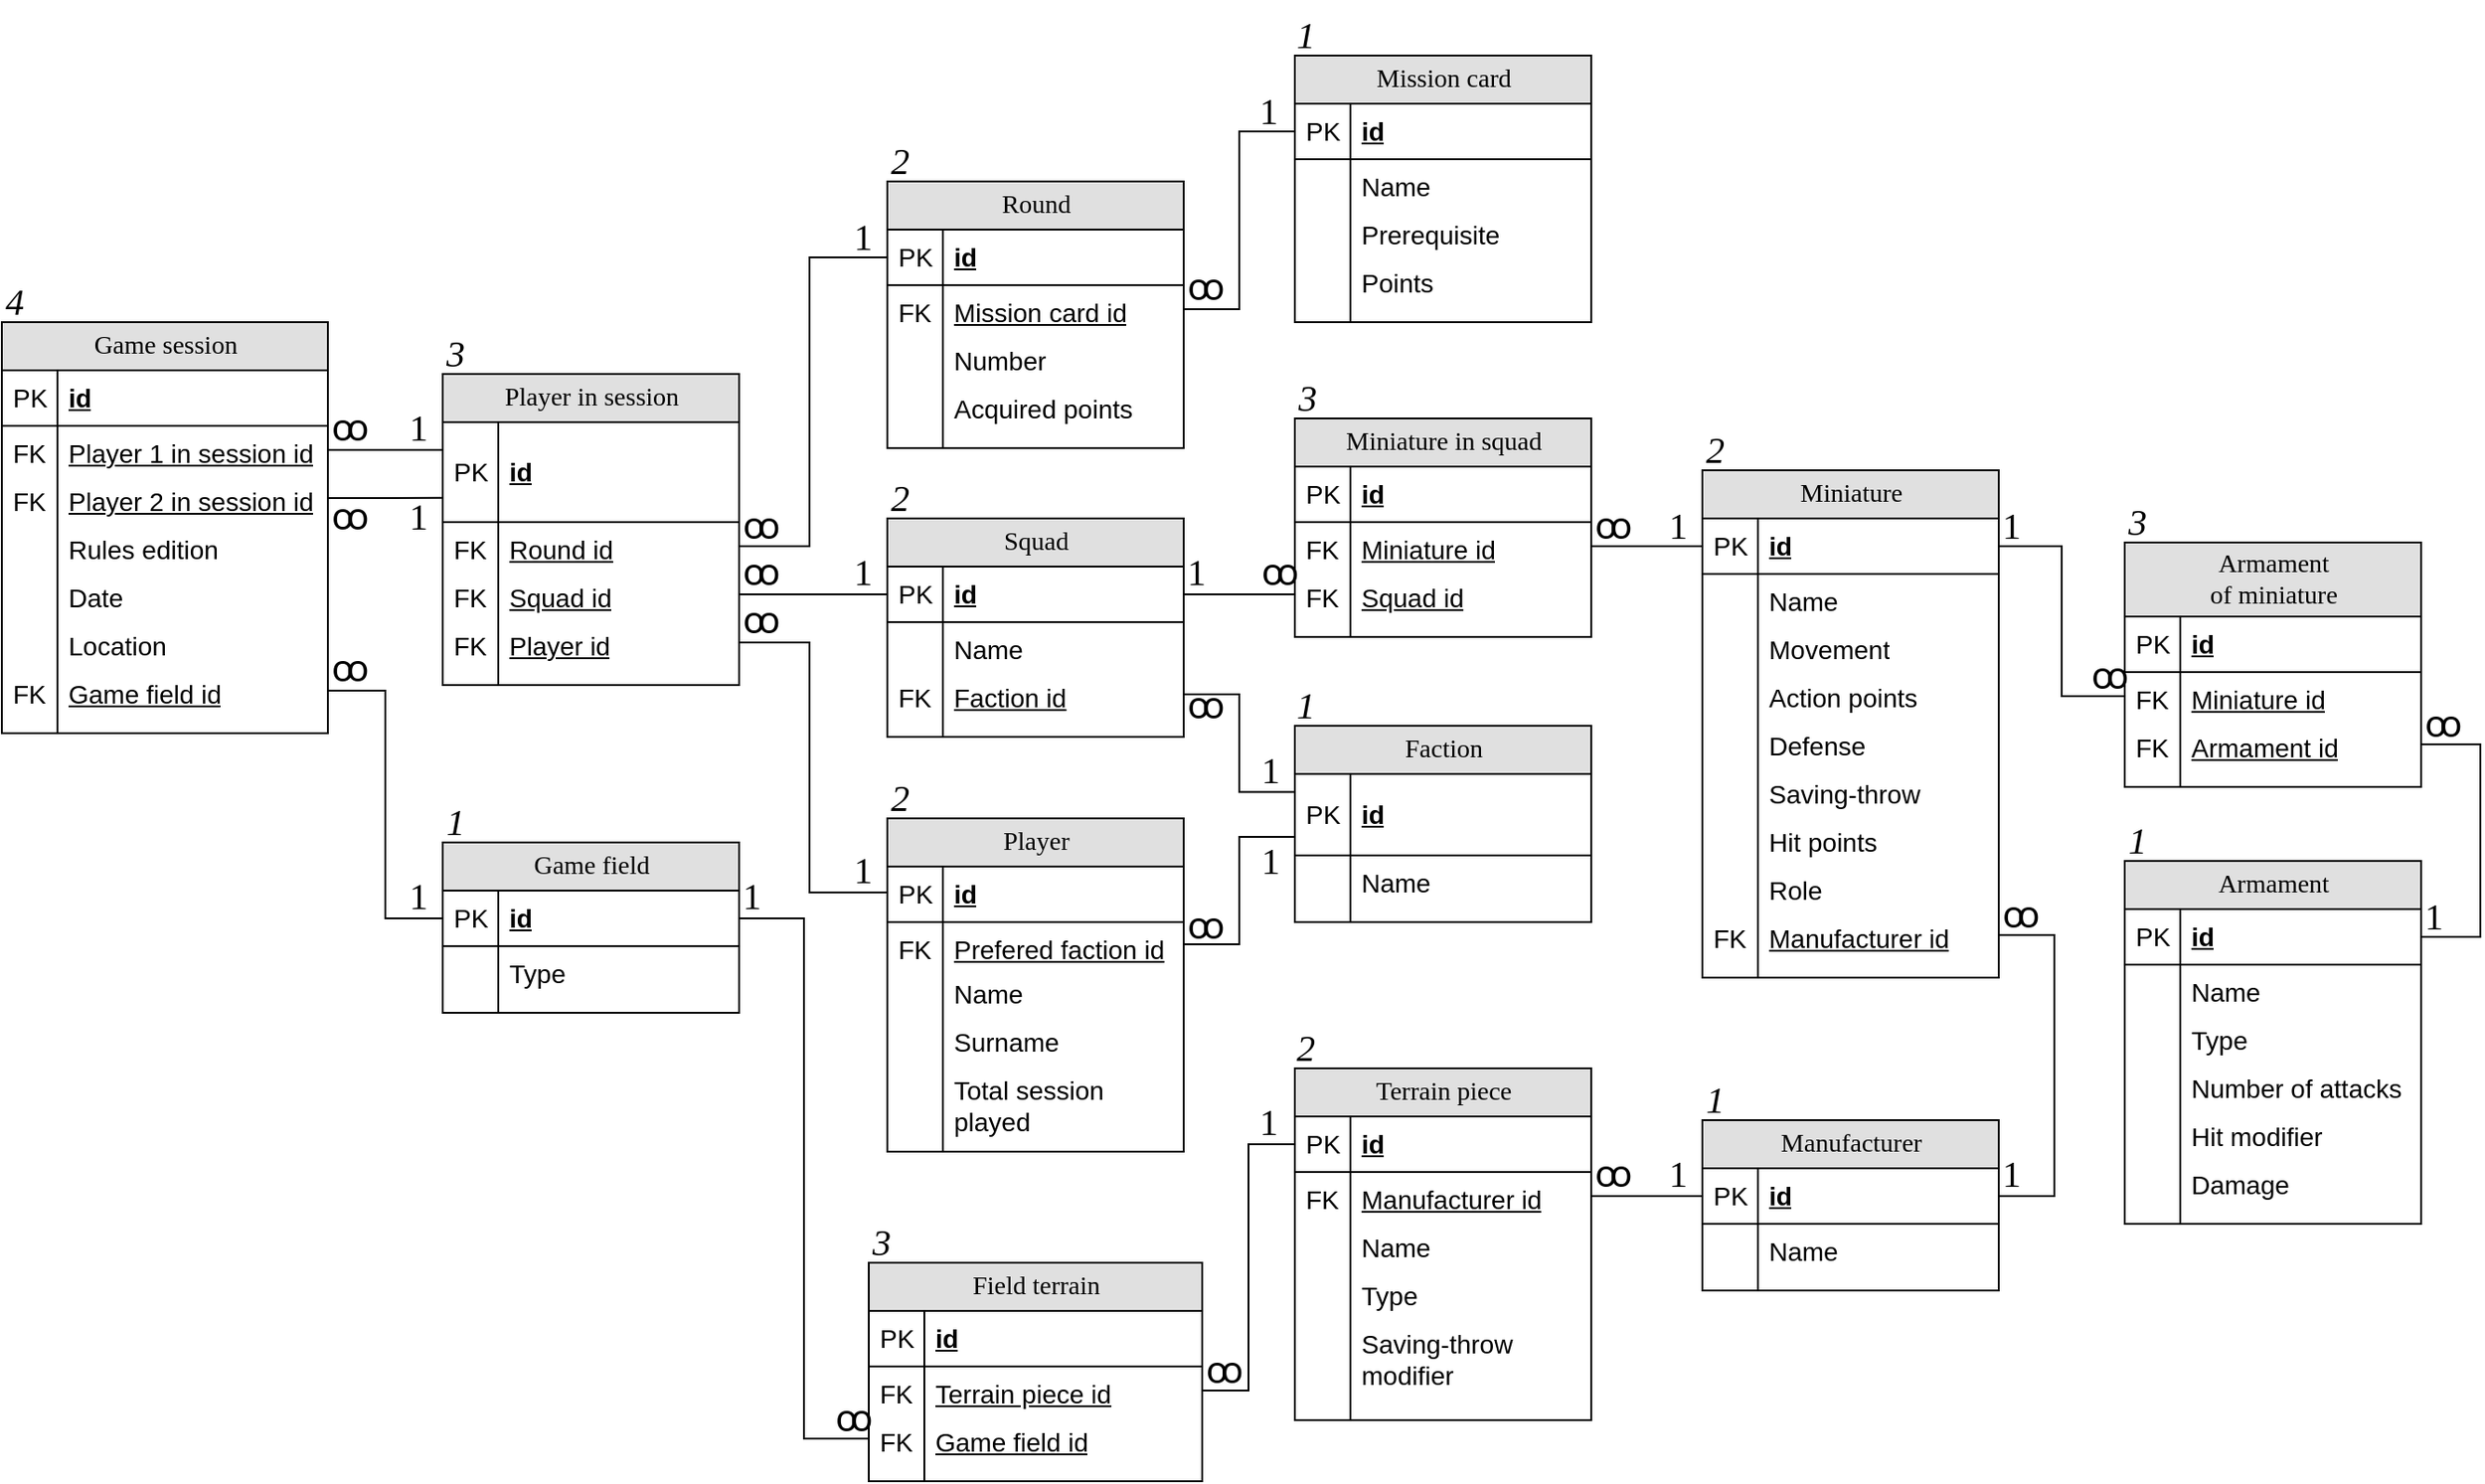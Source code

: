 <mxfile version="21.1.2" type="device">
  <diagram name="Page-1" id="e56a1550-8fbb-45ad-956c-1786394a9013">
    <mxGraphModel dx="1668" dy="1021" grid="1" gridSize="10" guides="1" tooltips="1" connect="1" arrows="1" fold="1" page="1" pageScale="1" pageWidth="1654" pageHeight="1169" background="none" math="0" shadow="0">
      <root>
        <mxCell id="0" />
        <mxCell id="1" parent="0" />
        <mxCell id="2e49270ec7c68f3f-80" value="Game session" style="swimlane;html=1;fontStyle=0;childLayout=stackLayout;horizontal=1;startSize=26;fillColor=#e0e0e0;horizontalStack=0;resizeParent=1;resizeLast=0;collapsible=1;marginBottom=0;swimlaneFillColor=#ffffff;align=center;rounded=0;shadow=0;comic=0;labelBackgroundColor=none;strokeWidth=1;fontFamily=Verdana;fontSize=14;" parent="1" vertex="1">
          <mxGeometry x="150" y="362" width="176" height="222" as="geometry" />
        </mxCell>
        <mxCell id="2e49270ec7c68f3f-81" value="id" style="shape=partialRectangle;top=0;left=0;right=0;bottom=1;html=1;align=left;verticalAlign=middle;fillColor=none;spacingLeft=34;spacingRight=4;whiteSpace=wrap;overflow=hidden;rotatable=0;points=[[0,0.5],[1,0.5]];portConstraint=eastwest;dropTarget=0;fontStyle=5;fontSize=14;" parent="2e49270ec7c68f3f-80" vertex="1">
          <mxGeometry y="26" width="176" height="30" as="geometry" />
        </mxCell>
        <mxCell id="2e49270ec7c68f3f-82" value="PK" style="shape=partialRectangle;top=0;left=0;bottom=0;html=1;fillColor=none;align=left;verticalAlign=middle;spacingLeft=4;spacingRight=4;whiteSpace=wrap;overflow=hidden;rotatable=0;points=[];portConstraint=eastwest;part=1;fontSize=14;" parent="2e49270ec7c68f3f-81" vertex="1" connectable="0">
          <mxGeometry width="30" height="30" as="geometry" />
        </mxCell>
        <mxCell id="2e49270ec7c68f3f-83" value="Player 1 in session id" style="shape=partialRectangle;top=0;left=0;right=0;bottom=0;html=1;align=left;verticalAlign=top;fillColor=none;spacingLeft=34;spacingRight=4;whiteSpace=wrap;overflow=hidden;rotatable=0;points=[[0,0.5],[1,0.5]];portConstraint=eastwest;dropTarget=0;fontStyle=4;fontSize=14;" parent="2e49270ec7c68f3f-80" vertex="1">
          <mxGeometry y="56" width="176" height="26" as="geometry" />
        </mxCell>
        <mxCell id="2e49270ec7c68f3f-84" value="FK" style="shape=partialRectangle;top=0;left=0;bottom=0;html=1;fillColor=none;align=left;verticalAlign=top;spacingLeft=4;spacingRight=4;whiteSpace=wrap;overflow=hidden;rotatable=0;points=[];portConstraint=eastwest;part=1;fontSize=14;" parent="2e49270ec7c68f3f-83" vertex="1" connectable="0">
          <mxGeometry width="30" height="26" as="geometry" />
        </mxCell>
        <mxCell id="iF6NZgBseS7XRb56VPfP-619" value="Player 2 in session id" style="shape=partialRectangle;top=0;left=0;right=0;bottom=0;html=1;align=left;verticalAlign=top;fillColor=none;spacingLeft=34;spacingRight=4;whiteSpace=wrap;overflow=hidden;rotatable=0;points=[[0,0.5],[1,0.5]];portConstraint=eastwest;dropTarget=0;fontStyle=4;fontSize=14;" parent="2e49270ec7c68f3f-80" vertex="1">
          <mxGeometry y="82" width="176" height="26" as="geometry" />
        </mxCell>
        <mxCell id="iF6NZgBseS7XRb56VPfP-620" value="FK" style="shape=partialRectangle;top=0;left=0;bottom=0;html=1;fillColor=none;align=left;verticalAlign=top;spacingLeft=4;spacingRight=4;whiteSpace=wrap;overflow=hidden;rotatable=0;points=[];portConstraint=eastwest;part=1;fontSize=14;" parent="iF6NZgBseS7XRb56VPfP-619" vertex="1" connectable="0">
          <mxGeometry width="30" height="26" as="geometry" />
        </mxCell>
        <mxCell id="2e49270ec7c68f3f-85" value="Rules edition" style="shape=partialRectangle;top=0;left=0;right=0;bottom=0;html=1;align=left;verticalAlign=top;fillColor=none;spacingLeft=34;spacingRight=4;whiteSpace=wrap;overflow=hidden;rotatable=0;points=[[0,0.5],[1,0.5]];portConstraint=eastwest;dropTarget=0;fontSize=14;" parent="2e49270ec7c68f3f-80" vertex="1">
          <mxGeometry y="108" width="176" height="26" as="geometry" />
        </mxCell>
        <mxCell id="2e49270ec7c68f3f-86" value="" style="shape=partialRectangle;top=0;left=0;bottom=0;html=1;fillColor=none;align=left;verticalAlign=top;spacingLeft=4;spacingRight=4;whiteSpace=wrap;overflow=hidden;rotatable=0;points=[];portConstraint=eastwest;part=1;fontSize=14;" parent="2e49270ec7c68f3f-85" vertex="1" connectable="0">
          <mxGeometry width="30" height="26" as="geometry" />
        </mxCell>
        <mxCell id="iF6NZgBseS7XRb56VPfP-621" value="Date" style="shape=partialRectangle;top=0;left=0;right=0;bottom=0;html=1;align=left;verticalAlign=top;fillColor=none;spacingLeft=34;spacingRight=4;whiteSpace=wrap;overflow=hidden;rotatable=0;points=[[0,0.5],[1,0.5]];portConstraint=eastwest;dropTarget=0;fontSize=14;" parent="2e49270ec7c68f3f-80" vertex="1">
          <mxGeometry y="134" width="176" height="26" as="geometry" />
        </mxCell>
        <mxCell id="iF6NZgBseS7XRb56VPfP-622" value="" style="shape=partialRectangle;top=0;left=0;bottom=0;html=1;fillColor=none;align=left;verticalAlign=top;spacingLeft=4;spacingRight=4;whiteSpace=wrap;overflow=hidden;rotatable=0;points=[];portConstraint=eastwest;part=1;fontSize=14;" parent="iF6NZgBseS7XRb56VPfP-621" vertex="1" connectable="0">
          <mxGeometry width="30" height="26" as="geometry" />
        </mxCell>
        <mxCell id="iF6NZgBseS7XRb56VPfP-623" value="Location" style="shape=partialRectangle;top=0;left=0;right=0;bottom=0;html=1;align=left;verticalAlign=top;fillColor=none;spacingLeft=34;spacingRight=4;whiteSpace=wrap;overflow=hidden;rotatable=0;points=[[0,0.5],[1,0.5]];portConstraint=eastwest;dropTarget=0;fontSize=14;" parent="2e49270ec7c68f3f-80" vertex="1">
          <mxGeometry y="160" width="176" height="26" as="geometry" />
        </mxCell>
        <mxCell id="iF6NZgBseS7XRb56VPfP-624" value="" style="shape=partialRectangle;top=0;left=0;bottom=0;html=1;fillColor=none;align=left;verticalAlign=top;spacingLeft=4;spacingRight=4;whiteSpace=wrap;overflow=hidden;rotatable=0;points=[];portConstraint=eastwest;part=1;fontSize=14;" parent="iF6NZgBseS7XRb56VPfP-623" vertex="1" connectable="0">
          <mxGeometry width="30" height="26" as="geometry" />
        </mxCell>
        <mxCell id="2e49270ec7c68f3f-87" value="Game field id" style="shape=partialRectangle;top=0;left=0;right=0;bottom=0;html=1;align=left;verticalAlign=top;fillColor=none;spacingLeft=34;spacingRight=4;whiteSpace=wrap;overflow=hidden;rotatable=0;points=[[0,0.5],[1,0.5]];portConstraint=eastwest;dropTarget=0;fontStyle=4;fontSize=14;" parent="2e49270ec7c68f3f-80" vertex="1">
          <mxGeometry y="186" width="176" height="26" as="geometry" />
        </mxCell>
        <mxCell id="2e49270ec7c68f3f-88" value="FK" style="shape=partialRectangle;top=0;left=0;bottom=0;html=1;fillColor=none;align=left;verticalAlign=top;spacingLeft=4;spacingRight=4;whiteSpace=wrap;overflow=hidden;rotatable=0;points=[];portConstraint=eastwest;part=1;fontSize=14;" parent="2e49270ec7c68f3f-87" vertex="1" connectable="0">
          <mxGeometry width="30" height="26" as="geometry" />
        </mxCell>
        <mxCell id="2e49270ec7c68f3f-89" value="" style="shape=partialRectangle;top=0;left=0;right=0;bottom=0;html=1;align=left;verticalAlign=top;fillColor=none;spacingLeft=34;spacingRight=4;whiteSpace=wrap;overflow=hidden;rotatable=0;points=[[0,0.5],[1,0.5]];portConstraint=eastwest;dropTarget=0;fontSize=14;" parent="2e49270ec7c68f3f-80" vertex="1">
          <mxGeometry y="212" width="176" height="10" as="geometry" />
        </mxCell>
        <mxCell id="2e49270ec7c68f3f-90" value="" style="shape=partialRectangle;top=0;left=0;bottom=0;html=1;fillColor=none;align=left;verticalAlign=top;spacingLeft=4;spacingRight=4;whiteSpace=wrap;overflow=hidden;rotatable=0;points=[];portConstraint=eastwest;part=1;fontSize=14;" parent="2e49270ec7c68f3f-89" vertex="1" connectable="0">
          <mxGeometry width="30" height="10" as="geometry" />
        </mxCell>
        <mxCell id="iF6NZgBseS7XRb56VPfP-642" value="Player in session" style="swimlane;html=1;fontStyle=0;childLayout=stackLayout;horizontal=1;startSize=26;fillColor=#e0e0e0;horizontalStack=0;resizeParent=1;resizeLast=0;collapsible=1;marginBottom=0;swimlaneFillColor=#ffffff;align=center;rounded=0;shadow=0;comic=0;labelBackgroundColor=none;strokeWidth=1;fontFamily=Verdana;fontSize=14;" parent="1" vertex="1">
          <mxGeometry x="388" y="390" width="160" height="168" as="geometry" />
        </mxCell>
        <mxCell id="iF6NZgBseS7XRb56VPfP-643" value="id" style="shape=partialRectangle;top=0;left=0;right=0;bottom=1;html=1;align=left;verticalAlign=middle;fillColor=none;spacingLeft=34;spacingRight=4;whiteSpace=wrap;overflow=hidden;rotatable=0;points=[[0,0.5],[1,0.5]];portConstraint=eastwest;dropTarget=0;fontStyle=5;fontSize=14;" parent="iF6NZgBseS7XRb56VPfP-642" vertex="1">
          <mxGeometry y="26" width="160" height="54" as="geometry" />
        </mxCell>
        <mxCell id="iF6NZgBseS7XRb56VPfP-644" value="PK" style="shape=partialRectangle;top=0;left=0;bottom=0;html=1;fillColor=none;align=left;verticalAlign=middle;spacingLeft=4;spacingRight=4;whiteSpace=wrap;overflow=hidden;rotatable=0;points=[];portConstraint=eastwest;part=1;fontSize=14;" parent="iF6NZgBseS7XRb56VPfP-643" vertex="1" connectable="0">
          <mxGeometry width="30" height="54" as="geometry" />
        </mxCell>
        <mxCell id="iF6NZgBseS7XRb56VPfP-651" value="Round id" style="shape=partialRectangle;top=0;left=0;right=0;bottom=0;html=1;align=left;verticalAlign=top;fillColor=none;spacingLeft=34;spacingRight=4;whiteSpace=wrap;overflow=hidden;rotatable=0;points=[[0,0.5],[1,0.5]];portConstraint=eastwest;dropTarget=0;fontStyle=4;fontSize=14;" parent="iF6NZgBseS7XRb56VPfP-642" vertex="1">
          <mxGeometry y="80" width="160" height="26" as="geometry" />
        </mxCell>
        <mxCell id="iF6NZgBseS7XRb56VPfP-652" value="FK" style="shape=partialRectangle;top=0;left=0;bottom=0;html=1;fillColor=none;align=left;verticalAlign=top;spacingLeft=4;spacingRight=4;whiteSpace=wrap;overflow=hidden;rotatable=0;points=[];portConstraint=eastwest;part=1;fontSize=14;" parent="iF6NZgBseS7XRb56VPfP-651" vertex="1" connectable="0">
          <mxGeometry width="30" height="26" as="geometry" />
        </mxCell>
        <mxCell id="iF6NZgBseS7XRb56VPfP-649" value="Squad id" style="shape=partialRectangle;top=0;left=0;right=0;bottom=0;html=1;align=left;verticalAlign=top;fillColor=none;spacingLeft=34;spacingRight=4;whiteSpace=wrap;overflow=hidden;rotatable=0;points=[[0,0.5],[1,0.5]];portConstraint=eastwest;dropTarget=0;fontStyle=4;fontSize=14;" parent="iF6NZgBseS7XRb56VPfP-642" vertex="1">
          <mxGeometry y="106" width="160" height="26" as="geometry" />
        </mxCell>
        <mxCell id="iF6NZgBseS7XRb56VPfP-650" value="FK" style="shape=partialRectangle;top=0;left=0;bottom=0;html=1;fillColor=none;align=left;verticalAlign=top;spacingLeft=4;spacingRight=4;whiteSpace=wrap;overflow=hidden;rotatable=0;points=[];portConstraint=eastwest;part=1;fontSize=14;" parent="iF6NZgBseS7XRb56VPfP-649" vertex="1" connectable="0">
          <mxGeometry width="30" height="26" as="geometry" />
        </mxCell>
        <mxCell id="iF6NZgBseS7XRb56VPfP-645" value="Player id" style="shape=partialRectangle;top=0;left=0;right=0;bottom=0;html=1;align=left;verticalAlign=top;fillColor=none;spacingLeft=34;spacingRight=4;whiteSpace=wrap;overflow=hidden;rotatable=0;points=[[0,0.5],[1,0.5]];portConstraint=eastwest;dropTarget=0;fontStyle=4;fontSize=14;" parent="iF6NZgBseS7XRb56VPfP-642" vertex="1">
          <mxGeometry y="132" width="160" height="26" as="geometry" />
        </mxCell>
        <mxCell id="iF6NZgBseS7XRb56VPfP-646" value="FK" style="shape=partialRectangle;top=0;left=0;bottom=0;html=1;fillColor=none;align=left;verticalAlign=top;spacingLeft=4;spacingRight=4;whiteSpace=wrap;overflow=hidden;rotatable=0;points=[];portConstraint=eastwest;part=1;fontSize=14;" parent="iF6NZgBseS7XRb56VPfP-645" vertex="1" connectable="0">
          <mxGeometry width="30" height="26" as="geometry" />
        </mxCell>
        <mxCell id="iF6NZgBseS7XRb56VPfP-657" value="" style="shape=partialRectangle;top=0;left=0;right=0;bottom=0;html=1;align=left;verticalAlign=top;fillColor=none;spacingLeft=34;spacingRight=4;whiteSpace=wrap;overflow=hidden;rotatable=0;points=[[0,0.5],[1,0.5]];portConstraint=eastwest;dropTarget=0;fontSize=14;" parent="iF6NZgBseS7XRb56VPfP-642" vertex="1">
          <mxGeometry y="158" width="160" height="10" as="geometry" />
        </mxCell>
        <mxCell id="iF6NZgBseS7XRb56VPfP-658" value="" style="shape=partialRectangle;top=0;left=0;bottom=0;html=1;fillColor=none;align=left;verticalAlign=top;spacingLeft=4;spacingRight=4;whiteSpace=wrap;overflow=hidden;rotatable=0;points=[];portConstraint=eastwest;part=1;fontSize=14;" parent="iF6NZgBseS7XRb56VPfP-657" vertex="1" connectable="0">
          <mxGeometry width="30" height="10" as="geometry" />
        </mxCell>
        <mxCell id="iF6NZgBseS7XRb56VPfP-659" value="Player" style="swimlane;html=1;fontStyle=0;childLayout=stackLayout;horizontal=1;startSize=26;fillColor=#e0e0e0;horizontalStack=0;resizeParent=1;resizeLast=0;collapsible=1;marginBottom=0;swimlaneFillColor=#ffffff;align=center;rounded=0;shadow=0;comic=0;labelBackgroundColor=none;strokeWidth=1;fontFamily=Verdana;fontSize=14;" parent="1" vertex="1">
          <mxGeometry x="628" y="630" width="160" height="180" as="geometry" />
        </mxCell>
        <mxCell id="iF6NZgBseS7XRb56VPfP-660" value="id" style="shape=partialRectangle;top=0;left=0;right=0;bottom=1;html=1;align=left;verticalAlign=middle;fillColor=none;spacingLeft=34;spacingRight=4;whiteSpace=wrap;overflow=hidden;rotatable=0;points=[[0,0.5],[1,0.5]];portConstraint=eastwest;dropTarget=0;fontStyle=5;fontSize=14;" parent="iF6NZgBseS7XRb56VPfP-659" vertex="1">
          <mxGeometry y="26" width="160" height="30" as="geometry" />
        </mxCell>
        <mxCell id="iF6NZgBseS7XRb56VPfP-661" value="PK" style="shape=partialRectangle;top=0;left=0;bottom=0;html=1;fillColor=none;align=left;verticalAlign=middle;spacingLeft=4;spacingRight=4;whiteSpace=wrap;overflow=hidden;rotatable=0;points=[];portConstraint=eastwest;part=1;fontSize=14;" parent="iF6NZgBseS7XRb56VPfP-660" vertex="1" connectable="0">
          <mxGeometry width="30" height="30" as="geometry" />
        </mxCell>
        <mxCell id="iF6NZgBseS7XRb56VPfP-672" value="Prefered faction id" style="shape=partialRectangle;top=0;left=0;right=0;bottom=0;html=1;align=left;verticalAlign=top;fillColor=none;spacingLeft=34;spacingRight=4;whiteSpace=wrap;overflow=hidden;rotatable=0;points=[[0,0.5],[1,0.5]];portConstraint=eastwest;dropTarget=0;fontStyle=4;fontSize=14;" parent="iF6NZgBseS7XRb56VPfP-659" vertex="1">
          <mxGeometry y="56" width="160" height="24" as="geometry" />
        </mxCell>
        <mxCell id="iF6NZgBseS7XRb56VPfP-673" value="FK" style="shape=partialRectangle;top=0;left=0;bottom=0;html=1;fillColor=none;align=left;verticalAlign=top;spacingLeft=4;spacingRight=4;whiteSpace=wrap;overflow=hidden;rotatable=0;points=[];portConstraint=eastwest;part=1;fontSize=14;" parent="iF6NZgBseS7XRb56VPfP-672" vertex="1" connectable="0">
          <mxGeometry width="30" height="24" as="geometry" />
        </mxCell>
        <mxCell id="iF6NZgBseS7XRb56VPfP-666" value="Name" style="shape=partialRectangle;top=0;left=0;right=0;bottom=0;html=1;align=left;verticalAlign=top;fillColor=none;spacingLeft=34;spacingRight=4;whiteSpace=wrap;overflow=hidden;rotatable=0;points=[[0,0.5],[1,0.5]];portConstraint=eastwest;dropTarget=0;fontSize=14;" parent="iF6NZgBseS7XRb56VPfP-659" vertex="1">
          <mxGeometry y="80" width="160" height="26" as="geometry" />
        </mxCell>
        <mxCell id="iF6NZgBseS7XRb56VPfP-667" value="" style="shape=partialRectangle;top=0;left=0;bottom=0;html=1;fillColor=none;align=left;verticalAlign=top;spacingLeft=4;spacingRight=4;whiteSpace=wrap;overflow=hidden;rotatable=0;points=[];portConstraint=eastwest;part=1;fontSize=14;" parent="iF6NZgBseS7XRb56VPfP-666" vertex="1" connectable="0">
          <mxGeometry width="30" height="26" as="geometry" />
        </mxCell>
        <mxCell id="iF6NZgBseS7XRb56VPfP-668" value="Surname" style="shape=partialRectangle;top=0;left=0;right=0;bottom=0;html=1;align=left;verticalAlign=top;fillColor=none;spacingLeft=34;spacingRight=4;whiteSpace=wrap;overflow=hidden;rotatable=0;points=[[0,0.5],[1,0.5]];portConstraint=eastwest;dropTarget=0;fontSize=14;" parent="iF6NZgBseS7XRb56VPfP-659" vertex="1">
          <mxGeometry y="106" width="160" height="26" as="geometry" />
        </mxCell>
        <mxCell id="iF6NZgBseS7XRb56VPfP-669" value="" style="shape=partialRectangle;top=0;left=0;bottom=0;html=1;fillColor=none;align=left;verticalAlign=top;spacingLeft=4;spacingRight=4;whiteSpace=wrap;overflow=hidden;rotatable=0;points=[];portConstraint=eastwest;part=1;fontSize=14;" parent="iF6NZgBseS7XRb56VPfP-668" vertex="1" connectable="0">
          <mxGeometry width="30" height="26" as="geometry" />
        </mxCell>
        <mxCell id="iF6NZgBseS7XRb56VPfP-670" value="Total session played" style="shape=partialRectangle;top=0;left=0;right=0;bottom=0;html=1;align=left;verticalAlign=top;fillColor=none;spacingLeft=34;spacingRight=4;whiteSpace=wrap;overflow=hidden;rotatable=0;points=[[0,0.5],[1,0.5]];portConstraint=eastwest;dropTarget=0;fontSize=14;" parent="iF6NZgBseS7XRb56VPfP-659" vertex="1">
          <mxGeometry y="132" width="160" height="38" as="geometry" />
        </mxCell>
        <mxCell id="iF6NZgBseS7XRb56VPfP-671" value="" style="shape=partialRectangle;top=0;left=0;bottom=0;html=1;fillColor=none;align=left;verticalAlign=top;spacingLeft=4;spacingRight=4;whiteSpace=wrap;overflow=hidden;rotatable=0;points=[];portConstraint=eastwest;part=1;fontSize=14;" parent="iF6NZgBseS7XRb56VPfP-670" vertex="1" connectable="0">
          <mxGeometry width="30" height="38" as="geometry" />
        </mxCell>
        <mxCell id="iF6NZgBseS7XRb56VPfP-674" value="" style="shape=partialRectangle;top=0;left=0;right=0;bottom=0;html=1;align=left;verticalAlign=top;fillColor=none;spacingLeft=34;spacingRight=4;whiteSpace=wrap;overflow=hidden;rotatable=0;points=[[0,0.5],[1,0.5]];portConstraint=eastwest;dropTarget=0;fontSize=14;" parent="iF6NZgBseS7XRb56VPfP-659" vertex="1">
          <mxGeometry y="170" width="160" height="10" as="geometry" />
        </mxCell>
        <mxCell id="iF6NZgBseS7XRb56VPfP-675" value="" style="shape=partialRectangle;top=0;left=0;bottom=0;html=1;fillColor=none;align=left;verticalAlign=top;spacingLeft=4;spacingRight=4;whiteSpace=wrap;overflow=hidden;rotatable=0;points=[];portConstraint=eastwest;part=1;fontSize=14;" parent="iF6NZgBseS7XRb56VPfP-674" vertex="1" connectable="0">
          <mxGeometry width="30" height="10" as="geometry" />
        </mxCell>
        <mxCell id="iF6NZgBseS7XRb56VPfP-677" value="Squad" style="swimlane;html=1;fontStyle=0;childLayout=stackLayout;horizontal=1;startSize=26;fillColor=#e0e0e0;horizontalStack=0;resizeParent=1;resizeLast=0;collapsible=1;marginBottom=0;swimlaneFillColor=#ffffff;align=center;rounded=0;shadow=0;comic=0;labelBackgroundColor=none;strokeWidth=1;fontFamily=Verdana;fontSize=14;" parent="1" vertex="1">
          <mxGeometry x="628" y="468" width="160" height="118" as="geometry" />
        </mxCell>
        <mxCell id="iF6NZgBseS7XRb56VPfP-678" value="id" style="shape=partialRectangle;top=0;left=0;right=0;bottom=1;html=1;align=left;verticalAlign=middle;fillColor=none;spacingLeft=34;spacingRight=4;whiteSpace=wrap;overflow=hidden;rotatable=0;points=[[0,0.5],[1,0.5]];portConstraint=eastwest;dropTarget=0;fontStyle=5;fontSize=14;" parent="iF6NZgBseS7XRb56VPfP-677" vertex="1">
          <mxGeometry y="26" width="160" height="30" as="geometry" />
        </mxCell>
        <mxCell id="iF6NZgBseS7XRb56VPfP-679" value="PK" style="shape=partialRectangle;top=0;left=0;bottom=0;html=1;fillColor=none;align=left;verticalAlign=middle;spacingLeft=4;spacingRight=4;whiteSpace=wrap;overflow=hidden;rotatable=0;points=[];portConstraint=eastwest;part=1;fontSize=14;" parent="iF6NZgBseS7XRb56VPfP-678" vertex="1" connectable="0">
          <mxGeometry width="30" height="30" as="geometry" />
        </mxCell>
        <mxCell id="iF6NZgBseS7XRb56VPfP-682" value="Name" style="shape=partialRectangle;top=0;left=0;right=0;bottom=0;html=1;align=left;verticalAlign=top;fillColor=none;spacingLeft=34;spacingRight=4;whiteSpace=wrap;overflow=hidden;rotatable=0;points=[[0,0.5],[1,0.5]];portConstraint=eastwest;dropTarget=0;fontStyle=0;fontSize=14;" parent="iF6NZgBseS7XRb56VPfP-677" vertex="1">
          <mxGeometry y="56" width="160" height="26" as="geometry" />
        </mxCell>
        <mxCell id="iF6NZgBseS7XRb56VPfP-683" value="" style="shape=partialRectangle;top=0;left=0;bottom=0;html=1;fillColor=none;align=left;verticalAlign=top;spacingLeft=4;spacingRight=4;whiteSpace=wrap;overflow=hidden;rotatable=0;points=[];portConstraint=eastwest;part=1;fontSize=14;" parent="iF6NZgBseS7XRb56VPfP-682" vertex="1" connectable="0">
          <mxGeometry width="30" height="26" as="geometry" />
        </mxCell>
        <mxCell id="iF6NZgBseS7XRb56VPfP-680" value="Faction id" style="shape=partialRectangle;top=0;left=0;right=0;bottom=0;html=1;align=left;verticalAlign=top;fillColor=none;spacingLeft=34;spacingRight=4;whiteSpace=wrap;overflow=hidden;rotatable=0;points=[[0,0.5],[1,0.5]];portConstraint=eastwest;dropTarget=0;fontStyle=4;fontSize=14;" parent="iF6NZgBseS7XRb56VPfP-677" vertex="1">
          <mxGeometry y="82" width="160" height="26" as="geometry" />
        </mxCell>
        <mxCell id="iF6NZgBseS7XRb56VPfP-681" value="FK" style="shape=partialRectangle;top=0;left=0;bottom=0;html=1;fillColor=none;align=left;verticalAlign=top;spacingLeft=4;spacingRight=4;whiteSpace=wrap;overflow=hidden;rotatable=0;points=[];portConstraint=eastwest;part=1;fontSize=14;" parent="iF6NZgBseS7XRb56VPfP-680" vertex="1" connectable="0">
          <mxGeometry width="30" height="26" as="geometry" />
        </mxCell>
        <mxCell id="iF6NZgBseS7XRb56VPfP-686" value="" style="shape=partialRectangle;top=0;left=0;right=0;bottom=0;html=1;align=left;verticalAlign=top;fillColor=none;spacingLeft=34;spacingRight=4;whiteSpace=wrap;overflow=hidden;rotatable=0;points=[[0,0.5],[1,0.5]];portConstraint=eastwest;dropTarget=0;fontSize=14;" parent="iF6NZgBseS7XRb56VPfP-677" vertex="1">
          <mxGeometry y="108" width="160" height="10" as="geometry" />
        </mxCell>
        <mxCell id="iF6NZgBseS7XRb56VPfP-687" value="" style="shape=partialRectangle;top=0;left=0;bottom=0;html=1;fillColor=none;align=left;verticalAlign=top;spacingLeft=4;spacingRight=4;whiteSpace=wrap;overflow=hidden;rotatable=0;points=[];portConstraint=eastwest;part=1;fontSize=14;" parent="iF6NZgBseS7XRb56VPfP-686" vertex="1" connectable="0">
          <mxGeometry width="30" height="10" as="geometry" />
        </mxCell>
        <mxCell id="iF6NZgBseS7XRb56VPfP-701" value="Faction" style="swimlane;html=1;fontStyle=0;childLayout=stackLayout;horizontal=1;startSize=26;fillColor=#e0e0e0;horizontalStack=0;resizeParent=1;resizeLast=0;collapsible=1;marginBottom=0;swimlaneFillColor=#ffffff;align=center;rounded=0;shadow=0;comic=0;labelBackgroundColor=none;strokeWidth=1;fontFamily=Verdana;fontSize=14;" parent="1" vertex="1">
          <mxGeometry x="848" y="580" width="160" height="106" as="geometry" />
        </mxCell>
        <mxCell id="iF6NZgBseS7XRb56VPfP-702" value="id" style="shape=partialRectangle;top=0;left=0;right=0;bottom=1;html=1;align=left;verticalAlign=middle;fillColor=none;spacingLeft=34;spacingRight=4;whiteSpace=wrap;overflow=hidden;rotatable=0;points=[[0,0.5],[1,0.5]];portConstraint=eastwest;dropTarget=0;fontStyle=5;fontSize=14;" parent="iF6NZgBseS7XRb56VPfP-701" vertex="1">
          <mxGeometry y="26" width="160" height="44" as="geometry" />
        </mxCell>
        <mxCell id="iF6NZgBseS7XRb56VPfP-703" value="PK" style="shape=partialRectangle;top=0;left=0;bottom=0;html=1;fillColor=none;align=left;verticalAlign=middle;spacingLeft=4;spacingRight=4;whiteSpace=wrap;overflow=hidden;rotatable=0;points=[];portConstraint=eastwest;part=1;fontSize=14;" parent="iF6NZgBseS7XRb56VPfP-702" vertex="1" connectable="0">
          <mxGeometry width="30" height="44" as="geometry" />
        </mxCell>
        <mxCell id="iF6NZgBseS7XRb56VPfP-708" value="Name" style="shape=partialRectangle;top=0;left=0;right=0;bottom=0;html=1;align=left;verticalAlign=top;fillColor=none;spacingLeft=34;spacingRight=4;whiteSpace=wrap;overflow=hidden;rotatable=0;points=[[0,0.5],[1,0.5]];portConstraint=eastwest;dropTarget=0;fontStyle=0;fontSize=14;" parent="iF6NZgBseS7XRb56VPfP-701" vertex="1">
          <mxGeometry y="70" width="160" height="26" as="geometry" />
        </mxCell>
        <mxCell id="iF6NZgBseS7XRb56VPfP-709" value="" style="shape=partialRectangle;top=0;left=0;bottom=0;html=1;fillColor=none;align=left;verticalAlign=top;spacingLeft=4;spacingRight=4;whiteSpace=wrap;overflow=hidden;rotatable=0;points=[];portConstraint=eastwest;part=1;fontSize=14;" parent="iF6NZgBseS7XRb56VPfP-708" vertex="1" connectable="0">
          <mxGeometry width="30" height="26" as="geometry" />
        </mxCell>
        <mxCell id="iF6NZgBseS7XRb56VPfP-710" value="" style="shape=partialRectangle;top=0;left=0;right=0;bottom=0;html=1;align=left;verticalAlign=top;fillColor=none;spacingLeft=34;spacingRight=4;whiteSpace=wrap;overflow=hidden;rotatable=0;points=[[0,0.5],[1,0.5]];portConstraint=eastwest;dropTarget=0;fontSize=14;" parent="iF6NZgBseS7XRb56VPfP-701" vertex="1">
          <mxGeometry y="96" width="160" height="10" as="geometry" />
        </mxCell>
        <mxCell id="iF6NZgBseS7XRb56VPfP-711" value="" style="shape=partialRectangle;top=0;left=0;bottom=0;html=1;fillColor=none;align=left;verticalAlign=top;spacingLeft=4;spacingRight=4;whiteSpace=wrap;overflow=hidden;rotatable=0;points=[];portConstraint=eastwest;part=1;fontSize=14;" parent="iF6NZgBseS7XRb56VPfP-710" vertex="1" connectable="0">
          <mxGeometry width="30" height="10" as="geometry" />
        </mxCell>
        <mxCell id="iF6NZgBseS7XRb56VPfP-712" value="Round" style="swimlane;html=1;fontStyle=0;childLayout=stackLayout;horizontal=1;startSize=26;fillColor=#e0e0e0;horizontalStack=0;resizeParent=1;resizeLast=0;collapsible=1;marginBottom=0;swimlaneFillColor=#ffffff;align=center;rounded=0;shadow=0;comic=0;labelBackgroundColor=none;strokeWidth=1;fontFamily=Verdana;fontSize=14;" parent="1" vertex="1">
          <mxGeometry x="628" y="286" width="160" height="144" as="geometry" />
        </mxCell>
        <mxCell id="iF6NZgBseS7XRb56VPfP-713" value="id" style="shape=partialRectangle;top=0;left=0;right=0;bottom=1;html=1;align=left;verticalAlign=middle;fillColor=none;spacingLeft=34;spacingRight=4;whiteSpace=wrap;overflow=hidden;rotatable=0;points=[[0,0.5],[1,0.5]];portConstraint=eastwest;dropTarget=0;fontStyle=5;fontSize=14;" parent="iF6NZgBseS7XRb56VPfP-712" vertex="1">
          <mxGeometry y="26" width="160" height="30" as="geometry" />
        </mxCell>
        <mxCell id="iF6NZgBseS7XRb56VPfP-714" value="PK" style="shape=partialRectangle;top=0;left=0;bottom=0;html=1;fillColor=none;align=left;verticalAlign=middle;spacingLeft=4;spacingRight=4;whiteSpace=wrap;overflow=hidden;rotatable=0;points=[];portConstraint=eastwest;part=1;fontSize=14;" parent="iF6NZgBseS7XRb56VPfP-713" vertex="1" connectable="0">
          <mxGeometry width="30" height="30" as="geometry" />
        </mxCell>
        <mxCell id="iF6NZgBseS7XRb56VPfP-715" value="Mission card id" style="shape=partialRectangle;top=0;left=0;right=0;bottom=0;html=1;align=left;verticalAlign=top;fillColor=none;spacingLeft=34;spacingRight=4;whiteSpace=wrap;overflow=hidden;rotatable=0;points=[[0,0.5],[1,0.5]];portConstraint=eastwest;dropTarget=0;fontStyle=4;fontSize=14;" parent="iF6NZgBseS7XRb56VPfP-712" vertex="1">
          <mxGeometry y="56" width="160" height="26" as="geometry" />
        </mxCell>
        <mxCell id="iF6NZgBseS7XRb56VPfP-716" value="FK" style="shape=partialRectangle;top=0;left=0;bottom=0;html=1;fillColor=none;align=left;verticalAlign=top;spacingLeft=4;spacingRight=4;whiteSpace=wrap;overflow=hidden;rotatable=0;points=[];portConstraint=eastwest;part=1;fontSize=14;" parent="iF6NZgBseS7XRb56VPfP-715" vertex="1" connectable="0">
          <mxGeometry width="30" height="26" as="geometry" />
        </mxCell>
        <mxCell id="iF6NZgBseS7XRb56VPfP-717" value="Number" style="shape=partialRectangle;top=0;left=0;right=0;bottom=0;html=1;align=left;verticalAlign=top;fillColor=none;spacingLeft=34;spacingRight=4;whiteSpace=wrap;overflow=hidden;rotatable=0;points=[[0,0.5],[1,0.5]];portConstraint=eastwest;dropTarget=0;fontStyle=0;fontSize=14;" parent="iF6NZgBseS7XRb56VPfP-712" vertex="1">
          <mxGeometry y="82" width="160" height="26" as="geometry" />
        </mxCell>
        <mxCell id="iF6NZgBseS7XRb56VPfP-718" value="" style="shape=partialRectangle;top=0;left=0;bottom=0;html=1;fillColor=none;align=left;verticalAlign=top;spacingLeft=4;spacingRight=4;whiteSpace=wrap;overflow=hidden;rotatable=0;points=[];portConstraint=eastwest;part=1;fontSize=14;" parent="iF6NZgBseS7XRb56VPfP-717" vertex="1" connectable="0">
          <mxGeometry width="30" height="26" as="geometry" />
        </mxCell>
        <mxCell id="iF6NZgBseS7XRb56VPfP-721" value="Acquired points" style="shape=partialRectangle;top=0;left=0;right=0;bottom=0;html=1;align=left;verticalAlign=top;fillColor=none;spacingLeft=34;spacingRight=4;whiteSpace=wrap;overflow=hidden;rotatable=0;points=[[0,0.5],[1,0.5]];portConstraint=eastwest;dropTarget=0;fontStyle=0;fontSize=14;" parent="iF6NZgBseS7XRb56VPfP-712" vertex="1">
          <mxGeometry y="108" width="160" height="26" as="geometry" />
        </mxCell>
        <mxCell id="iF6NZgBseS7XRb56VPfP-722" value="" style="shape=partialRectangle;top=0;left=0;bottom=0;html=1;fillColor=none;align=left;verticalAlign=top;spacingLeft=4;spacingRight=4;whiteSpace=wrap;overflow=hidden;rotatable=0;points=[];portConstraint=eastwest;part=1;fontSize=14;" parent="iF6NZgBseS7XRb56VPfP-721" vertex="1" connectable="0">
          <mxGeometry width="30" height="26" as="geometry" />
        </mxCell>
        <mxCell id="iF6NZgBseS7XRb56VPfP-719" value="" style="shape=partialRectangle;top=0;left=0;right=0;bottom=0;html=1;align=left;verticalAlign=top;fillColor=none;spacingLeft=34;spacingRight=4;whiteSpace=wrap;overflow=hidden;rotatable=0;points=[[0,0.5],[1,0.5]];portConstraint=eastwest;dropTarget=0;fontSize=14;" parent="iF6NZgBseS7XRb56VPfP-712" vertex="1">
          <mxGeometry y="134" width="160" height="10" as="geometry" />
        </mxCell>
        <mxCell id="iF6NZgBseS7XRb56VPfP-720" value="" style="shape=partialRectangle;top=0;left=0;bottom=0;html=1;fillColor=none;align=left;verticalAlign=top;spacingLeft=4;spacingRight=4;whiteSpace=wrap;overflow=hidden;rotatable=0;points=[];portConstraint=eastwest;part=1;fontSize=14;" parent="iF6NZgBseS7XRb56VPfP-719" vertex="1" connectable="0">
          <mxGeometry width="30" height="10" as="geometry" />
        </mxCell>
        <mxCell id="iF6NZgBseS7XRb56VPfP-723" value="Mission card" style="swimlane;html=1;fontStyle=0;childLayout=stackLayout;horizontal=1;startSize=26;fillColor=#e0e0e0;horizontalStack=0;resizeParent=1;resizeLast=0;collapsible=1;marginBottom=0;swimlaneFillColor=#ffffff;align=center;rounded=0;shadow=0;comic=0;labelBackgroundColor=none;strokeWidth=1;fontFamily=Verdana;fontSize=14;" parent="1" vertex="1">
          <mxGeometry x="848" y="218" width="160" height="144" as="geometry" />
        </mxCell>
        <mxCell id="iF6NZgBseS7XRb56VPfP-724" value="id" style="shape=partialRectangle;top=0;left=0;right=0;bottom=1;html=1;align=left;verticalAlign=middle;fillColor=none;spacingLeft=34;spacingRight=4;whiteSpace=wrap;overflow=hidden;rotatable=0;points=[[0,0.5],[1,0.5]];portConstraint=eastwest;dropTarget=0;fontStyle=5;fontSize=14;" parent="iF6NZgBseS7XRb56VPfP-723" vertex="1">
          <mxGeometry y="26" width="160" height="30" as="geometry" />
        </mxCell>
        <mxCell id="iF6NZgBseS7XRb56VPfP-725" value="PK" style="shape=partialRectangle;top=0;left=0;bottom=0;html=1;fillColor=none;align=left;verticalAlign=middle;spacingLeft=4;spacingRight=4;whiteSpace=wrap;overflow=hidden;rotatable=0;points=[];portConstraint=eastwest;part=1;fontSize=14;" parent="iF6NZgBseS7XRb56VPfP-724" vertex="1" connectable="0">
          <mxGeometry width="30" height="30" as="geometry" />
        </mxCell>
        <mxCell id="iF6NZgBseS7XRb56VPfP-726" value="Name" style="shape=partialRectangle;top=0;left=0;right=0;bottom=0;html=1;align=left;verticalAlign=top;fillColor=none;spacingLeft=34;spacingRight=4;whiteSpace=wrap;overflow=hidden;rotatable=0;points=[[0,0.5],[1,0.5]];portConstraint=eastwest;dropTarget=0;fontStyle=0;fontSize=14;" parent="iF6NZgBseS7XRb56VPfP-723" vertex="1">
          <mxGeometry y="56" width="160" height="26" as="geometry" />
        </mxCell>
        <mxCell id="iF6NZgBseS7XRb56VPfP-727" value="" style="shape=partialRectangle;top=0;left=0;bottom=0;html=1;fillColor=none;align=left;verticalAlign=top;spacingLeft=4;spacingRight=4;whiteSpace=wrap;overflow=hidden;rotatable=0;points=[];portConstraint=eastwest;part=1;fontSize=14;" parent="iF6NZgBseS7XRb56VPfP-726" vertex="1" connectable="0">
          <mxGeometry width="30" height="26" as="geometry" />
        </mxCell>
        <mxCell id="iF6NZgBseS7XRb56VPfP-728" value="Prerequisite" style="shape=partialRectangle;top=0;left=0;right=0;bottom=0;html=1;align=left;verticalAlign=top;fillColor=none;spacingLeft=34;spacingRight=4;whiteSpace=wrap;overflow=hidden;rotatable=0;points=[[0,0.5],[1,0.5]];portConstraint=eastwest;dropTarget=0;fontStyle=0;fontSize=14;" parent="iF6NZgBseS7XRb56VPfP-723" vertex="1">
          <mxGeometry y="82" width="160" height="26" as="geometry" />
        </mxCell>
        <mxCell id="iF6NZgBseS7XRb56VPfP-729" value="" style="shape=partialRectangle;top=0;left=0;bottom=0;html=1;fillColor=none;align=left;verticalAlign=top;spacingLeft=4;spacingRight=4;whiteSpace=wrap;overflow=hidden;rotatable=0;points=[];portConstraint=eastwest;part=1;fontSize=14;" parent="iF6NZgBseS7XRb56VPfP-728" vertex="1" connectable="0">
          <mxGeometry width="30" height="26" as="geometry" />
        </mxCell>
        <mxCell id="iF6NZgBseS7XRb56VPfP-730" value="Points" style="shape=partialRectangle;top=0;left=0;right=0;bottom=0;html=1;align=left;verticalAlign=top;fillColor=none;spacingLeft=34;spacingRight=4;whiteSpace=wrap;overflow=hidden;rotatable=0;points=[[0,0.5],[1,0.5]];portConstraint=eastwest;dropTarget=0;fontStyle=0;fontSize=14;" parent="iF6NZgBseS7XRb56VPfP-723" vertex="1">
          <mxGeometry y="108" width="160" height="26" as="geometry" />
        </mxCell>
        <mxCell id="iF6NZgBseS7XRb56VPfP-731" value="" style="shape=partialRectangle;top=0;left=0;bottom=0;html=1;fillColor=none;align=left;verticalAlign=top;spacingLeft=4;spacingRight=4;whiteSpace=wrap;overflow=hidden;rotatable=0;points=[];portConstraint=eastwest;part=1;fontSize=14;" parent="iF6NZgBseS7XRb56VPfP-730" vertex="1" connectable="0">
          <mxGeometry width="30" height="26" as="geometry" />
        </mxCell>
        <mxCell id="iF6NZgBseS7XRb56VPfP-732" value="" style="shape=partialRectangle;top=0;left=0;right=0;bottom=0;html=1;align=left;verticalAlign=top;fillColor=none;spacingLeft=34;spacingRight=4;whiteSpace=wrap;overflow=hidden;rotatable=0;points=[[0,0.5],[1,0.5]];portConstraint=eastwest;dropTarget=0;fontSize=14;" parent="iF6NZgBseS7XRb56VPfP-723" vertex="1">
          <mxGeometry y="134" width="160" height="10" as="geometry" />
        </mxCell>
        <mxCell id="iF6NZgBseS7XRb56VPfP-733" value="" style="shape=partialRectangle;top=0;left=0;bottom=0;html=1;fillColor=none;align=left;verticalAlign=top;spacingLeft=4;spacingRight=4;whiteSpace=wrap;overflow=hidden;rotatable=0;points=[];portConstraint=eastwest;part=1;fontSize=14;" parent="iF6NZgBseS7XRb56VPfP-732" vertex="1" connectable="0">
          <mxGeometry width="30" height="10" as="geometry" />
        </mxCell>
        <mxCell id="iF6NZgBseS7XRb56VPfP-783" value="Miniature in squad" style="swimlane;html=1;fontStyle=0;childLayout=stackLayout;horizontal=1;startSize=26;fillColor=#e0e0e0;horizontalStack=0;resizeParent=1;resizeLast=0;collapsible=1;marginBottom=0;swimlaneFillColor=#ffffff;align=center;rounded=0;shadow=0;comic=0;labelBackgroundColor=none;strokeWidth=1;fontFamily=Verdana;fontSize=14;" parent="1" vertex="1">
          <mxGeometry x="848" y="414" width="160" height="118" as="geometry" />
        </mxCell>
        <mxCell id="iF6NZgBseS7XRb56VPfP-784" value="id" style="shape=partialRectangle;top=0;left=0;right=0;bottom=1;html=1;align=left;verticalAlign=middle;fillColor=none;spacingLeft=34;spacingRight=4;whiteSpace=wrap;overflow=hidden;rotatable=0;points=[[0,0.5],[1,0.5]];portConstraint=eastwest;dropTarget=0;fontStyle=5;fontSize=14;" parent="iF6NZgBseS7XRb56VPfP-783" vertex="1">
          <mxGeometry y="26" width="160" height="30" as="geometry" />
        </mxCell>
        <mxCell id="iF6NZgBseS7XRb56VPfP-785" value="PK" style="shape=partialRectangle;top=0;left=0;bottom=0;html=1;fillColor=none;align=left;verticalAlign=middle;spacingLeft=4;spacingRight=4;whiteSpace=wrap;overflow=hidden;rotatable=0;points=[];portConstraint=eastwest;part=1;fontSize=14;" parent="iF6NZgBseS7XRb56VPfP-784" vertex="1" connectable="0">
          <mxGeometry width="30" height="30" as="geometry" />
        </mxCell>
        <mxCell id="iF6NZgBseS7XRb56VPfP-790" value="Miniature id" style="shape=partialRectangle;top=0;left=0;right=0;bottom=0;html=1;align=left;verticalAlign=top;fillColor=none;spacingLeft=34;spacingRight=4;whiteSpace=wrap;overflow=hidden;rotatable=0;points=[[0,0.5],[1,0.5]];portConstraint=eastwest;dropTarget=0;fontStyle=4;fontSize=14;" parent="iF6NZgBseS7XRb56VPfP-783" vertex="1">
          <mxGeometry y="56" width="160" height="26" as="geometry" />
        </mxCell>
        <mxCell id="iF6NZgBseS7XRb56VPfP-791" value="FK" style="shape=partialRectangle;top=0;left=0;bottom=0;html=1;fillColor=none;align=left;verticalAlign=top;spacingLeft=4;spacingRight=4;whiteSpace=wrap;overflow=hidden;rotatable=0;points=[];portConstraint=eastwest;part=1;fontSize=14;" parent="iF6NZgBseS7XRb56VPfP-790" vertex="1" connectable="0">
          <mxGeometry width="30" height="26" as="geometry" />
        </mxCell>
        <mxCell id="iF6NZgBseS7XRb56VPfP-786" value="Squad id" style="shape=partialRectangle;top=0;left=0;right=0;bottom=0;html=1;align=left;verticalAlign=top;fillColor=none;spacingLeft=34;spacingRight=4;whiteSpace=wrap;overflow=hidden;rotatable=0;points=[[0,0.5],[1,0.5]];portConstraint=eastwest;dropTarget=0;fontStyle=4;fontSize=14;" parent="iF6NZgBseS7XRb56VPfP-783" vertex="1">
          <mxGeometry y="82" width="160" height="26" as="geometry" />
        </mxCell>
        <mxCell id="iF6NZgBseS7XRb56VPfP-787" value="FK" style="shape=partialRectangle;top=0;left=0;bottom=0;html=1;fillColor=none;align=left;verticalAlign=top;spacingLeft=4;spacingRight=4;whiteSpace=wrap;overflow=hidden;rotatable=0;points=[];portConstraint=eastwest;part=1;fontSize=14;" parent="iF6NZgBseS7XRb56VPfP-786" vertex="1" connectable="0">
          <mxGeometry width="30" height="26" as="geometry" />
        </mxCell>
        <mxCell id="iF6NZgBseS7XRb56VPfP-788" value="" style="shape=partialRectangle;top=0;left=0;right=0;bottom=0;html=1;align=left;verticalAlign=top;fillColor=none;spacingLeft=34;spacingRight=4;whiteSpace=wrap;overflow=hidden;rotatable=0;points=[[0,0.5],[1,0.5]];portConstraint=eastwest;dropTarget=0;fontSize=14;" parent="iF6NZgBseS7XRb56VPfP-783" vertex="1">
          <mxGeometry y="108" width="160" height="10" as="geometry" />
        </mxCell>
        <mxCell id="iF6NZgBseS7XRb56VPfP-789" value="" style="shape=partialRectangle;top=0;left=0;bottom=0;html=1;fillColor=none;align=left;verticalAlign=top;spacingLeft=4;spacingRight=4;whiteSpace=wrap;overflow=hidden;rotatable=0;points=[];portConstraint=eastwest;part=1;fontSize=14;" parent="iF6NZgBseS7XRb56VPfP-788" vertex="1" connectable="0">
          <mxGeometry width="30" height="10" as="geometry" />
        </mxCell>
        <mxCell id="iF6NZgBseS7XRb56VPfP-792" value="Miniature" style="swimlane;html=1;fontStyle=0;childLayout=stackLayout;horizontal=1;startSize=26;fillColor=#e0e0e0;horizontalStack=0;resizeParent=1;resizeLast=0;collapsible=1;marginBottom=0;swimlaneFillColor=#ffffff;align=center;rounded=0;shadow=0;comic=0;labelBackgroundColor=none;strokeWidth=1;fontFamily=Verdana;fontSize=14;" parent="1" vertex="1">
          <mxGeometry x="1068" y="442" width="160" height="274" as="geometry" />
        </mxCell>
        <mxCell id="iF6NZgBseS7XRb56VPfP-793" value="id" style="shape=partialRectangle;top=0;left=0;right=0;bottom=1;html=1;align=left;verticalAlign=middle;fillColor=none;spacingLeft=34;spacingRight=4;whiteSpace=wrap;overflow=hidden;rotatable=0;points=[[0,0.5],[1,0.5]];portConstraint=eastwest;dropTarget=0;fontStyle=5;fontSize=14;" parent="iF6NZgBseS7XRb56VPfP-792" vertex="1">
          <mxGeometry y="26" width="160" height="30" as="geometry" />
        </mxCell>
        <mxCell id="iF6NZgBseS7XRb56VPfP-794" value="PK" style="shape=partialRectangle;top=0;left=0;bottom=0;html=1;fillColor=none;align=left;verticalAlign=middle;spacingLeft=4;spacingRight=4;whiteSpace=wrap;overflow=hidden;rotatable=0;points=[];portConstraint=eastwest;part=1;fontSize=14;" parent="iF6NZgBseS7XRb56VPfP-793" vertex="1" connectable="0">
          <mxGeometry width="30" height="30" as="geometry" />
        </mxCell>
        <mxCell id="iF6NZgBseS7XRb56VPfP-801" value="Name" style="shape=partialRectangle;top=0;left=0;right=0;bottom=0;html=1;align=left;verticalAlign=top;fillColor=none;spacingLeft=34;spacingRight=4;whiteSpace=wrap;overflow=hidden;rotatable=0;points=[[0,0.5],[1,0.5]];portConstraint=eastwest;dropTarget=0;fontStyle=0;fontSize=14;" parent="iF6NZgBseS7XRb56VPfP-792" vertex="1">
          <mxGeometry y="56" width="160" height="26" as="geometry" />
        </mxCell>
        <mxCell id="iF6NZgBseS7XRb56VPfP-802" value="" style="shape=partialRectangle;top=0;left=0;bottom=0;html=1;fillColor=none;align=left;verticalAlign=top;spacingLeft=4;spacingRight=4;whiteSpace=wrap;overflow=hidden;rotatable=0;points=[];portConstraint=eastwest;part=1;fontSize=14;" parent="iF6NZgBseS7XRb56VPfP-801" vertex="1" connectable="0">
          <mxGeometry width="30" height="26" as="geometry" />
        </mxCell>
        <mxCell id="iF6NZgBseS7XRb56VPfP-803" value="Movement" style="shape=partialRectangle;top=0;left=0;right=0;bottom=0;html=1;align=left;verticalAlign=top;fillColor=none;spacingLeft=34;spacingRight=4;whiteSpace=wrap;overflow=hidden;rotatable=0;points=[[0,0.5],[1,0.5]];portConstraint=eastwest;dropTarget=0;fontStyle=0;fontSize=14;" parent="iF6NZgBseS7XRb56VPfP-792" vertex="1">
          <mxGeometry y="82" width="160" height="26" as="geometry" />
        </mxCell>
        <mxCell id="iF6NZgBseS7XRb56VPfP-804" value="" style="shape=partialRectangle;top=0;left=0;bottom=0;html=1;fillColor=none;align=left;verticalAlign=top;spacingLeft=4;spacingRight=4;whiteSpace=wrap;overflow=hidden;rotatable=0;points=[];portConstraint=eastwest;part=1;fontSize=14;" parent="iF6NZgBseS7XRb56VPfP-803" vertex="1" connectable="0">
          <mxGeometry width="30" height="26" as="geometry" />
        </mxCell>
        <mxCell id="iF6NZgBseS7XRb56VPfP-805" value="Action points" style="shape=partialRectangle;top=0;left=0;right=0;bottom=0;html=1;align=left;verticalAlign=top;fillColor=none;spacingLeft=34;spacingRight=4;whiteSpace=wrap;overflow=hidden;rotatable=0;points=[[0,0.5],[1,0.5]];portConstraint=eastwest;dropTarget=0;fontStyle=0;fontSize=14;" parent="iF6NZgBseS7XRb56VPfP-792" vertex="1">
          <mxGeometry y="108" width="160" height="26" as="geometry" />
        </mxCell>
        <mxCell id="iF6NZgBseS7XRb56VPfP-806" value="" style="shape=partialRectangle;top=0;left=0;bottom=0;html=1;fillColor=none;align=left;verticalAlign=top;spacingLeft=4;spacingRight=4;whiteSpace=wrap;overflow=hidden;rotatable=0;points=[];portConstraint=eastwest;part=1;fontSize=14;" parent="iF6NZgBseS7XRb56VPfP-805" vertex="1" connectable="0">
          <mxGeometry width="30" height="26" as="geometry" />
        </mxCell>
        <mxCell id="iF6NZgBseS7XRb56VPfP-807" value="Defense" style="shape=partialRectangle;top=0;left=0;right=0;bottom=0;html=1;align=left;verticalAlign=top;fillColor=none;spacingLeft=34;spacingRight=4;whiteSpace=wrap;overflow=hidden;rotatable=0;points=[[0,0.5],[1,0.5]];portConstraint=eastwest;dropTarget=0;fontStyle=0;fontSize=14;" parent="iF6NZgBseS7XRb56VPfP-792" vertex="1">
          <mxGeometry y="134" width="160" height="26" as="geometry" />
        </mxCell>
        <mxCell id="iF6NZgBseS7XRb56VPfP-808" value="" style="shape=partialRectangle;top=0;left=0;bottom=0;html=1;fillColor=none;align=left;verticalAlign=top;spacingLeft=4;spacingRight=4;whiteSpace=wrap;overflow=hidden;rotatable=0;points=[];portConstraint=eastwest;part=1;fontSize=14;" parent="iF6NZgBseS7XRb56VPfP-807" vertex="1" connectable="0">
          <mxGeometry width="30" height="26" as="geometry" />
        </mxCell>
        <mxCell id="iF6NZgBseS7XRb56VPfP-809" value="Saving-throw" style="shape=partialRectangle;top=0;left=0;right=0;bottom=0;html=1;align=left;verticalAlign=top;fillColor=none;spacingLeft=34;spacingRight=4;whiteSpace=wrap;overflow=hidden;rotatable=0;points=[[0,0.5],[1,0.5]];portConstraint=eastwest;dropTarget=0;fontStyle=0;fontSize=14;" parent="iF6NZgBseS7XRb56VPfP-792" vertex="1">
          <mxGeometry y="160" width="160" height="26" as="geometry" />
        </mxCell>
        <mxCell id="iF6NZgBseS7XRb56VPfP-810" value="" style="shape=partialRectangle;top=0;left=0;bottom=0;html=1;fillColor=none;align=left;verticalAlign=top;spacingLeft=4;spacingRight=4;whiteSpace=wrap;overflow=hidden;rotatable=0;points=[];portConstraint=eastwest;part=1;fontSize=14;" parent="iF6NZgBseS7XRb56VPfP-809" vertex="1" connectable="0">
          <mxGeometry width="30" height="26" as="geometry" />
        </mxCell>
        <mxCell id="iF6NZgBseS7XRb56VPfP-795" value="Hit points" style="shape=partialRectangle;top=0;left=0;right=0;bottom=0;html=1;align=left;verticalAlign=top;fillColor=none;spacingLeft=34;spacingRight=4;whiteSpace=wrap;overflow=hidden;rotatable=0;points=[[0,0.5],[1,0.5]];portConstraint=eastwest;dropTarget=0;fontStyle=0;fontSize=14;" parent="iF6NZgBseS7XRb56VPfP-792" vertex="1">
          <mxGeometry y="186" width="160" height="26" as="geometry" />
        </mxCell>
        <mxCell id="iF6NZgBseS7XRb56VPfP-796" value="" style="shape=partialRectangle;top=0;left=0;bottom=0;html=1;fillColor=none;align=left;verticalAlign=top;spacingLeft=4;spacingRight=4;whiteSpace=wrap;overflow=hidden;rotatable=0;points=[];portConstraint=eastwest;part=1;fontSize=14;" parent="iF6NZgBseS7XRb56VPfP-795" vertex="1" connectable="0">
          <mxGeometry width="30" height="26" as="geometry" />
        </mxCell>
        <mxCell id="iF6NZgBseS7XRb56VPfP-811" value="Role" style="shape=partialRectangle;top=0;left=0;right=0;bottom=0;html=1;align=left;verticalAlign=top;fillColor=none;spacingLeft=34;spacingRight=4;whiteSpace=wrap;overflow=hidden;rotatable=0;points=[[0,0.5],[1,0.5]];portConstraint=eastwest;dropTarget=0;fontStyle=0;fontSize=14;" parent="iF6NZgBseS7XRb56VPfP-792" vertex="1">
          <mxGeometry y="212" width="160" height="26" as="geometry" />
        </mxCell>
        <mxCell id="iF6NZgBseS7XRb56VPfP-812" value="" style="shape=partialRectangle;top=0;left=0;bottom=0;html=1;fillColor=none;align=left;verticalAlign=top;spacingLeft=4;spacingRight=4;whiteSpace=wrap;overflow=hidden;rotatable=0;points=[];portConstraint=eastwest;part=1;fontSize=14;" parent="iF6NZgBseS7XRb56VPfP-811" vertex="1" connectable="0">
          <mxGeometry width="30" height="26" as="geometry" />
        </mxCell>
        <mxCell id="iF6NZgBseS7XRb56VPfP-797" value="Manufacturer id" style="shape=partialRectangle;top=0;left=0;right=0;bottom=0;html=1;align=left;verticalAlign=top;fillColor=none;spacingLeft=34;spacingRight=4;whiteSpace=wrap;overflow=hidden;rotatable=0;points=[[0,0.5],[1,0.5]];portConstraint=eastwest;dropTarget=0;fontStyle=4;fontSize=14;" parent="iF6NZgBseS7XRb56VPfP-792" vertex="1">
          <mxGeometry y="238" width="160" height="26" as="geometry" />
        </mxCell>
        <mxCell id="iF6NZgBseS7XRb56VPfP-798" value="FK" style="shape=partialRectangle;top=0;left=0;bottom=0;html=1;fillColor=none;align=left;verticalAlign=top;spacingLeft=4;spacingRight=4;whiteSpace=wrap;overflow=hidden;rotatable=0;points=[];portConstraint=eastwest;part=1;fontSize=14;" parent="iF6NZgBseS7XRb56VPfP-797" vertex="1" connectable="0">
          <mxGeometry width="30" height="26" as="geometry" />
        </mxCell>
        <mxCell id="iF6NZgBseS7XRb56VPfP-799" value="" style="shape=partialRectangle;top=0;left=0;right=0;bottom=0;html=1;align=left;verticalAlign=top;fillColor=none;spacingLeft=34;spacingRight=4;whiteSpace=wrap;overflow=hidden;rotatable=0;points=[[0,0.5],[1,0.5]];portConstraint=eastwest;dropTarget=0;fontSize=14;" parent="iF6NZgBseS7XRb56VPfP-792" vertex="1">
          <mxGeometry y="264" width="160" height="10" as="geometry" />
        </mxCell>
        <mxCell id="iF6NZgBseS7XRb56VPfP-800" value="" style="shape=partialRectangle;top=0;left=0;bottom=0;html=1;fillColor=none;align=left;verticalAlign=top;spacingLeft=4;spacingRight=4;whiteSpace=wrap;overflow=hidden;rotatable=0;points=[];portConstraint=eastwest;part=1;fontSize=14;" parent="iF6NZgBseS7XRb56VPfP-799" vertex="1" connectable="0">
          <mxGeometry width="30" height="10" as="geometry" />
        </mxCell>
        <mxCell id="iF6NZgBseS7XRb56VPfP-815" value="Armament &lt;br style=&quot;font-size: 14px;&quot;&gt;of miniature" style="swimlane;html=1;fontStyle=0;childLayout=stackLayout;horizontal=1;startSize=40;fillColor=#e0e0e0;horizontalStack=0;resizeParent=1;resizeLast=0;collapsible=1;marginBottom=0;swimlaneFillColor=#ffffff;align=center;rounded=0;shadow=0;comic=0;labelBackgroundColor=none;strokeWidth=1;fontFamily=Verdana;fontSize=14;" parent="1" vertex="1">
          <mxGeometry x="1296" y="481" width="160" height="132" as="geometry" />
        </mxCell>
        <mxCell id="iF6NZgBseS7XRb56VPfP-816" value="id" style="shape=partialRectangle;top=0;left=0;right=0;bottom=1;html=1;align=left;verticalAlign=middle;fillColor=none;spacingLeft=34;spacingRight=4;whiteSpace=wrap;overflow=hidden;rotatable=0;points=[[0,0.5],[1,0.5]];portConstraint=eastwest;dropTarget=0;fontStyle=5;fontSize=14;" parent="iF6NZgBseS7XRb56VPfP-815" vertex="1">
          <mxGeometry y="40" width="160" height="30" as="geometry" />
        </mxCell>
        <mxCell id="iF6NZgBseS7XRb56VPfP-817" value="PK" style="shape=partialRectangle;top=0;left=0;bottom=0;html=1;fillColor=none;align=left;verticalAlign=middle;spacingLeft=4;spacingRight=4;whiteSpace=wrap;overflow=hidden;rotatable=0;points=[];portConstraint=eastwest;part=1;fontSize=14;" parent="iF6NZgBseS7XRb56VPfP-816" vertex="1" connectable="0">
          <mxGeometry width="30" height="30" as="geometry" />
        </mxCell>
        <mxCell id="iF6NZgBseS7XRb56VPfP-832" value="Miniature id" style="shape=partialRectangle;top=0;left=0;right=0;bottom=0;html=1;align=left;verticalAlign=top;fillColor=none;spacingLeft=34;spacingRight=4;whiteSpace=wrap;overflow=hidden;rotatable=0;points=[[0,0.5],[1,0.5]];portConstraint=eastwest;dropTarget=0;fontStyle=4;fontSize=14;" parent="iF6NZgBseS7XRb56VPfP-815" vertex="1">
          <mxGeometry y="70" width="160" height="26" as="geometry" />
        </mxCell>
        <mxCell id="iF6NZgBseS7XRb56VPfP-833" value="FK" style="shape=partialRectangle;top=0;left=0;bottom=0;html=1;fillColor=none;align=left;verticalAlign=top;spacingLeft=4;spacingRight=4;whiteSpace=wrap;overflow=hidden;rotatable=0;points=[];portConstraint=eastwest;part=1;fontSize=14;" parent="iF6NZgBseS7XRb56VPfP-832" vertex="1" connectable="0">
          <mxGeometry width="30" height="26" as="geometry" />
        </mxCell>
        <mxCell id="iF6NZgBseS7XRb56VPfP-836" value="Armament id" style="shape=partialRectangle;top=0;left=0;right=0;bottom=0;html=1;align=left;verticalAlign=top;fillColor=none;spacingLeft=34;spacingRight=4;whiteSpace=wrap;overflow=hidden;rotatable=0;points=[[0,0.5],[1,0.5]];portConstraint=eastwest;dropTarget=0;fontStyle=4;fontSize=14;" parent="iF6NZgBseS7XRb56VPfP-815" vertex="1">
          <mxGeometry y="96" width="160" height="26" as="geometry" />
        </mxCell>
        <mxCell id="iF6NZgBseS7XRb56VPfP-837" value="FK" style="shape=partialRectangle;top=0;left=0;bottom=0;html=1;fillColor=none;align=left;verticalAlign=top;spacingLeft=4;spacingRight=4;whiteSpace=wrap;overflow=hidden;rotatable=0;points=[];portConstraint=eastwest;part=1;fontSize=14;" parent="iF6NZgBseS7XRb56VPfP-836" vertex="1" connectable="0">
          <mxGeometry width="30" height="26" as="geometry" />
        </mxCell>
        <mxCell id="iF6NZgBseS7XRb56VPfP-834" value="" style="shape=partialRectangle;top=0;left=0;right=0;bottom=0;html=1;align=left;verticalAlign=top;fillColor=none;spacingLeft=34;spacingRight=4;whiteSpace=wrap;overflow=hidden;rotatable=0;points=[[0,0.5],[1,0.5]];portConstraint=eastwest;dropTarget=0;fontSize=14;" parent="iF6NZgBseS7XRb56VPfP-815" vertex="1">
          <mxGeometry y="122" width="160" height="10" as="geometry" />
        </mxCell>
        <mxCell id="iF6NZgBseS7XRb56VPfP-835" value="" style="shape=partialRectangle;top=0;left=0;bottom=0;html=1;fillColor=none;align=left;verticalAlign=top;spacingLeft=4;spacingRight=4;whiteSpace=wrap;overflow=hidden;rotatable=0;points=[];portConstraint=eastwest;part=1;fontSize=14;" parent="iF6NZgBseS7XRb56VPfP-834" vertex="1" connectable="0">
          <mxGeometry width="30" height="10" as="geometry" />
        </mxCell>
        <mxCell id="iF6NZgBseS7XRb56VPfP-838" value="Armament" style="swimlane;html=1;fontStyle=0;childLayout=stackLayout;horizontal=1;startSize=26;fillColor=#e0e0e0;horizontalStack=0;resizeParent=1;resizeLast=0;collapsible=1;marginBottom=0;swimlaneFillColor=#ffffff;align=center;rounded=0;shadow=0;comic=0;labelBackgroundColor=none;strokeWidth=1;fontFamily=Verdana;fontSize=14;" parent="1" vertex="1">
          <mxGeometry x="1296" y="653" width="160" height="196" as="geometry" />
        </mxCell>
        <mxCell id="iF6NZgBseS7XRb56VPfP-839" value="id" style="shape=partialRectangle;top=0;left=0;right=0;bottom=1;html=1;align=left;verticalAlign=middle;fillColor=none;spacingLeft=34;spacingRight=4;whiteSpace=wrap;overflow=hidden;rotatable=0;points=[[0,0.5],[1,0.5]];portConstraint=eastwest;dropTarget=0;fontStyle=5;fontSize=14;" parent="iF6NZgBseS7XRb56VPfP-838" vertex="1">
          <mxGeometry y="26" width="160" height="30" as="geometry" />
        </mxCell>
        <mxCell id="iF6NZgBseS7XRb56VPfP-840" value="PK" style="shape=partialRectangle;top=0;left=0;bottom=0;html=1;fillColor=none;align=left;verticalAlign=middle;spacingLeft=4;spacingRight=4;whiteSpace=wrap;overflow=hidden;rotatable=0;points=[];portConstraint=eastwest;part=1;fontSize=14;" parent="iF6NZgBseS7XRb56VPfP-839" vertex="1" connectable="0">
          <mxGeometry width="30" height="30" as="geometry" />
        </mxCell>
        <mxCell id="iF6NZgBseS7XRb56VPfP-841" value="Name" style="shape=partialRectangle;top=0;left=0;right=0;bottom=0;html=1;align=left;verticalAlign=top;fillColor=none;spacingLeft=34;spacingRight=4;whiteSpace=wrap;overflow=hidden;rotatable=0;points=[[0,0.5],[1,0.5]];portConstraint=eastwest;dropTarget=0;fontStyle=0;fontSize=14;" parent="iF6NZgBseS7XRb56VPfP-838" vertex="1">
          <mxGeometry y="56" width="160" height="26" as="geometry" />
        </mxCell>
        <mxCell id="iF6NZgBseS7XRb56VPfP-842" value="" style="shape=partialRectangle;top=0;left=0;bottom=0;html=1;fillColor=none;align=left;verticalAlign=top;spacingLeft=4;spacingRight=4;whiteSpace=wrap;overflow=hidden;rotatable=0;points=[];portConstraint=eastwest;part=1;fontSize=14;" parent="iF6NZgBseS7XRb56VPfP-841" vertex="1" connectable="0">
          <mxGeometry width="30" height="26" as="geometry" />
        </mxCell>
        <mxCell id="iF6NZgBseS7XRb56VPfP-843" value="Type" style="shape=partialRectangle;top=0;left=0;right=0;bottom=0;html=1;align=left;verticalAlign=top;fillColor=none;spacingLeft=34;spacingRight=4;whiteSpace=wrap;overflow=hidden;rotatable=0;points=[[0,0.5],[1,0.5]];portConstraint=eastwest;dropTarget=0;fontStyle=0;fontSize=14;" parent="iF6NZgBseS7XRb56VPfP-838" vertex="1">
          <mxGeometry y="82" width="160" height="26" as="geometry" />
        </mxCell>
        <mxCell id="iF6NZgBseS7XRb56VPfP-844" value="" style="shape=partialRectangle;top=0;left=0;bottom=0;html=1;fillColor=none;align=left;verticalAlign=top;spacingLeft=4;spacingRight=4;whiteSpace=wrap;overflow=hidden;rotatable=0;points=[];portConstraint=eastwest;part=1;fontSize=14;" parent="iF6NZgBseS7XRb56VPfP-843" vertex="1" connectable="0">
          <mxGeometry width="30" height="26" as="geometry" />
        </mxCell>
        <mxCell id="iF6NZgBseS7XRb56VPfP-845" value="Number of attacks" style="shape=partialRectangle;top=0;left=0;right=0;bottom=0;html=1;align=left;verticalAlign=top;fillColor=none;spacingLeft=34;spacingRight=4;whiteSpace=wrap;overflow=hidden;rotatable=0;points=[[0,0.5],[1,0.5]];portConstraint=eastwest;dropTarget=0;fontStyle=0;fontSize=14;" parent="iF6NZgBseS7XRb56VPfP-838" vertex="1">
          <mxGeometry y="108" width="160" height="26" as="geometry" />
        </mxCell>
        <mxCell id="iF6NZgBseS7XRb56VPfP-846" value="" style="shape=partialRectangle;top=0;left=0;bottom=0;html=1;fillColor=none;align=left;verticalAlign=top;spacingLeft=4;spacingRight=4;whiteSpace=wrap;overflow=hidden;rotatable=0;points=[];portConstraint=eastwest;part=1;fontSize=14;" parent="iF6NZgBseS7XRb56VPfP-845" vertex="1" connectable="0">
          <mxGeometry width="30" height="26" as="geometry" />
        </mxCell>
        <mxCell id="DuPbwyZ0ghImw2m1PeVR-1" value="Hit modifier" style="shape=partialRectangle;top=0;left=0;right=0;bottom=0;html=1;align=left;verticalAlign=top;fillColor=none;spacingLeft=34;spacingRight=4;whiteSpace=wrap;overflow=hidden;rotatable=0;points=[[0,0.5],[1,0.5]];portConstraint=eastwest;dropTarget=0;fontStyle=0;fontSize=14;" parent="iF6NZgBseS7XRb56VPfP-838" vertex="1">
          <mxGeometry y="134" width="160" height="26" as="geometry" />
        </mxCell>
        <mxCell id="DuPbwyZ0ghImw2m1PeVR-2" value="" style="shape=partialRectangle;top=0;left=0;bottom=0;html=1;fillColor=none;align=left;verticalAlign=top;spacingLeft=4;spacingRight=4;whiteSpace=wrap;overflow=hidden;rotatable=0;points=[];portConstraint=eastwest;part=1;fontSize=14;" parent="DuPbwyZ0ghImw2m1PeVR-1" vertex="1" connectable="0">
          <mxGeometry width="30" height="26" as="geometry" />
        </mxCell>
        <mxCell id="iF6NZgBseS7XRb56VPfP-847" value="Damage&lt;br style=&quot;font-size: 14px;&quot;&gt;&lt;br style=&quot;font-size: 14px;&quot;&gt;" style="shape=partialRectangle;top=0;left=0;right=0;bottom=0;html=1;align=left;verticalAlign=top;fillColor=none;spacingLeft=34;spacingRight=4;whiteSpace=wrap;overflow=hidden;rotatable=0;points=[[0,0.5],[1,0.5]];portConstraint=eastwest;dropTarget=0;fontStyle=0;fontSize=14;" parent="iF6NZgBseS7XRb56VPfP-838" vertex="1">
          <mxGeometry y="160" width="160" height="26" as="geometry" />
        </mxCell>
        <mxCell id="iF6NZgBseS7XRb56VPfP-848" value="" style="shape=partialRectangle;top=0;left=0;bottom=0;html=1;fillColor=none;align=left;verticalAlign=top;spacingLeft=4;spacingRight=4;whiteSpace=wrap;overflow=hidden;rotatable=0;points=[];portConstraint=eastwest;part=1;fontSize=14;" parent="iF6NZgBseS7XRb56VPfP-847" vertex="1" connectable="0">
          <mxGeometry width="30" height="26" as="geometry" />
        </mxCell>
        <mxCell id="iF6NZgBseS7XRb56VPfP-857" value="" style="shape=partialRectangle;top=0;left=0;right=0;bottom=0;html=1;align=left;verticalAlign=top;fillColor=none;spacingLeft=34;spacingRight=4;whiteSpace=wrap;overflow=hidden;rotatable=0;points=[[0,0.5],[1,0.5]];portConstraint=eastwest;dropTarget=0;fontSize=14;" parent="iF6NZgBseS7XRb56VPfP-838" vertex="1">
          <mxGeometry y="186" width="160" height="10" as="geometry" />
        </mxCell>
        <mxCell id="iF6NZgBseS7XRb56VPfP-858" value="" style="shape=partialRectangle;top=0;left=0;bottom=0;html=1;fillColor=none;align=left;verticalAlign=top;spacingLeft=4;spacingRight=4;whiteSpace=wrap;overflow=hidden;rotatable=0;points=[];portConstraint=eastwest;part=1;fontSize=14;" parent="iF6NZgBseS7XRb56VPfP-857" vertex="1" connectable="0">
          <mxGeometry width="30" height="10" as="geometry" />
        </mxCell>
        <mxCell id="iF6NZgBseS7XRb56VPfP-877" style="edgeStyle=orthogonalEdgeStyle;rounded=0;orthogonalLoop=1;jettySize=auto;html=1;exitX=1;exitY=0.5;exitDx=0;exitDy=0;entryX=0;entryY=0.5;entryDx=0;entryDy=0;endArrow=none;endFill=0;fontSize=14;" parent="1" source="iF6NZgBseS7XRb56VPfP-649" target="iF6NZgBseS7XRb56VPfP-678" edge="1">
          <mxGeometry relative="1" as="geometry" />
        </mxCell>
        <mxCell id="iF6NZgBseS7XRb56VPfP-878" style="edgeStyle=orthogonalEdgeStyle;rounded=0;orthogonalLoop=1;jettySize=auto;html=1;exitX=1;exitY=0.5;exitDx=0;exitDy=0;entryX=0;entryY=0.5;entryDx=0;entryDy=0;endArrow=none;endFill=0;fontSize=14;" parent="1" source="iF6NZgBseS7XRb56VPfP-645" target="iF6NZgBseS7XRb56VPfP-660" edge="1">
          <mxGeometry relative="1" as="geometry">
            <Array as="points">
              <mxPoint x="586" y="535" />
              <mxPoint x="586" y="670" />
              <mxPoint x="628" y="670" />
            </Array>
          </mxGeometry>
        </mxCell>
        <mxCell id="iF6NZgBseS7XRb56VPfP-886" style="edgeStyle=orthogonalEdgeStyle;rounded=0;orthogonalLoop=1;jettySize=auto;html=1;exitX=1;exitY=0.5;exitDx=0;exitDy=0;entryX=0;entryY=0.756;entryDx=0;entryDy=0;entryPerimeter=0;endArrow=none;endFill=0;fontSize=14;" parent="1" source="iF6NZgBseS7XRb56VPfP-619" target="iF6NZgBseS7XRb56VPfP-643" edge="1">
          <mxGeometry relative="1" as="geometry" />
        </mxCell>
        <mxCell id="iF6NZgBseS7XRb56VPfP-887" style="edgeStyle=orthogonalEdgeStyle;rounded=0;orthogonalLoop=1;jettySize=auto;html=1;exitX=1;exitY=0.5;exitDx=0;exitDy=0;endArrow=none;endFill=0;fontSize=14;" parent="1" source="2e49270ec7c68f3f-83" edge="1">
          <mxGeometry relative="1" as="geometry">
            <mxPoint x="388" y="431" as="targetPoint" />
          </mxGeometry>
        </mxCell>
        <mxCell id="iF6NZgBseS7XRb56VPfP-903" style="edgeStyle=orthogonalEdgeStyle;rounded=0;orthogonalLoop=1;jettySize=auto;html=1;exitX=1;exitY=0.5;exitDx=0;exitDy=0;entryX=0;entryY=0.5;entryDx=0;entryDy=0;endArrow=none;endFill=0;fontSize=14;" parent="1" source="iF6NZgBseS7XRb56VPfP-793" target="iF6NZgBseS7XRb56VPfP-832" edge="1">
          <mxGeometry relative="1" as="geometry" />
        </mxCell>
        <mxCell id="iF6NZgBseS7XRb56VPfP-904" value="Game field" style="swimlane;html=1;fontStyle=0;childLayout=stackLayout;horizontal=1;startSize=26;fillColor=#e0e0e0;horizontalStack=0;resizeParent=1;resizeLast=0;collapsible=1;marginBottom=0;swimlaneFillColor=#ffffff;align=center;rounded=0;shadow=0;comic=0;labelBackgroundColor=none;strokeWidth=1;fontFamily=Verdana;fontSize=14;" parent="1" vertex="1">
          <mxGeometry x="388" y="643" width="160" height="92" as="geometry" />
        </mxCell>
        <mxCell id="iF6NZgBseS7XRb56VPfP-905" value="id" style="shape=partialRectangle;top=0;left=0;right=0;bottom=1;html=1;align=left;verticalAlign=middle;fillColor=none;spacingLeft=34;spacingRight=4;whiteSpace=wrap;overflow=hidden;rotatable=0;points=[[0,0.5],[1,0.5]];portConstraint=eastwest;dropTarget=0;fontStyle=5;fontSize=14;" parent="iF6NZgBseS7XRb56VPfP-904" vertex="1">
          <mxGeometry y="26" width="160" height="30" as="geometry" />
        </mxCell>
        <mxCell id="iF6NZgBseS7XRb56VPfP-906" value="PK" style="shape=partialRectangle;top=0;left=0;bottom=0;html=1;fillColor=none;align=left;verticalAlign=middle;spacingLeft=4;spacingRight=4;whiteSpace=wrap;overflow=hidden;rotatable=0;points=[];portConstraint=eastwest;part=1;fontSize=14;" parent="iF6NZgBseS7XRb56VPfP-905" vertex="1" connectable="0">
          <mxGeometry width="30" height="30" as="geometry" />
        </mxCell>
        <mxCell id="iF6NZgBseS7XRb56VPfP-907" value="Type" style="shape=partialRectangle;top=0;left=0;right=0;bottom=0;html=1;align=left;verticalAlign=top;fillColor=none;spacingLeft=34;spacingRight=4;whiteSpace=wrap;overflow=hidden;rotatable=0;points=[[0,0.5],[1,0.5]];portConstraint=eastwest;dropTarget=0;fontStyle=0;fontSize=14;" parent="iF6NZgBseS7XRb56VPfP-904" vertex="1">
          <mxGeometry y="56" width="160" height="26" as="geometry" />
        </mxCell>
        <mxCell id="iF6NZgBseS7XRb56VPfP-908" value="" style="shape=partialRectangle;top=0;left=0;bottom=0;html=1;fillColor=none;align=left;verticalAlign=top;spacingLeft=4;spacingRight=4;whiteSpace=wrap;overflow=hidden;rotatable=0;points=[];portConstraint=eastwest;part=1;fontSize=14;" parent="iF6NZgBseS7XRb56VPfP-907" vertex="1" connectable="0">
          <mxGeometry width="30" height="26" as="geometry" />
        </mxCell>
        <mxCell id="iF6NZgBseS7XRb56VPfP-909" value="" style="shape=partialRectangle;top=0;left=0;right=0;bottom=0;html=1;align=left;verticalAlign=top;fillColor=none;spacingLeft=34;spacingRight=4;whiteSpace=wrap;overflow=hidden;rotatable=0;points=[[0,0.5],[1,0.5]];portConstraint=eastwest;dropTarget=0;fontSize=14;" parent="iF6NZgBseS7XRb56VPfP-904" vertex="1">
          <mxGeometry y="82" width="160" height="10" as="geometry" />
        </mxCell>
        <mxCell id="iF6NZgBseS7XRb56VPfP-910" value="" style="shape=partialRectangle;top=0;left=0;bottom=0;html=1;fillColor=none;align=left;verticalAlign=top;spacingLeft=4;spacingRight=4;whiteSpace=wrap;overflow=hidden;rotatable=0;points=[];portConstraint=eastwest;part=1;fontSize=14;" parent="iF6NZgBseS7XRb56VPfP-909" vertex="1" connectable="0">
          <mxGeometry width="30" height="10" as="geometry" />
        </mxCell>
        <mxCell id="iF6NZgBseS7XRb56VPfP-911" value="Field terrain" style="swimlane;html=1;fontStyle=0;childLayout=stackLayout;horizontal=1;startSize=26;fillColor=#e0e0e0;horizontalStack=0;resizeParent=1;resizeLast=0;collapsible=1;marginBottom=0;swimlaneFillColor=#ffffff;align=center;rounded=0;shadow=0;comic=0;labelBackgroundColor=none;strokeWidth=1;fontFamily=Verdana;fontSize=14;" parent="1" vertex="1">
          <mxGeometry x="618" y="870" width="180" height="118" as="geometry" />
        </mxCell>
        <mxCell id="iF6NZgBseS7XRb56VPfP-912" value="id" style="shape=partialRectangle;top=0;left=0;right=0;bottom=1;html=1;align=left;verticalAlign=middle;fillColor=none;spacingLeft=34;spacingRight=4;whiteSpace=wrap;overflow=hidden;rotatable=0;points=[[0,0.5],[1,0.5]];portConstraint=eastwest;dropTarget=0;fontStyle=5;fontSize=14;" parent="iF6NZgBseS7XRb56VPfP-911" vertex="1">
          <mxGeometry y="26" width="180" height="30" as="geometry" />
        </mxCell>
        <mxCell id="iF6NZgBseS7XRb56VPfP-913" value="PK" style="shape=partialRectangle;top=0;left=0;bottom=0;html=1;fillColor=none;align=left;verticalAlign=middle;spacingLeft=4;spacingRight=4;whiteSpace=wrap;overflow=hidden;rotatable=0;points=[];portConstraint=eastwest;part=1;fontSize=14;" parent="iF6NZgBseS7XRb56VPfP-912" vertex="1" connectable="0">
          <mxGeometry width="30" height="30" as="geometry" />
        </mxCell>
        <mxCell id="iF6NZgBseS7XRb56VPfP-914" value="Terrain piece id" style="shape=partialRectangle;top=0;left=0;right=0;bottom=0;html=1;align=left;verticalAlign=top;fillColor=none;spacingLeft=34;spacingRight=4;whiteSpace=wrap;overflow=hidden;rotatable=0;points=[[0,0.5],[1,0.5]];portConstraint=eastwest;dropTarget=0;fontStyle=4;fontSize=14;" parent="iF6NZgBseS7XRb56VPfP-911" vertex="1">
          <mxGeometry y="56" width="180" height="26" as="geometry" />
        </mxCell>
        <mxCell id="iF6NZgBseS7XRb56VPfP-915" value="FK" style="shape=partialRectangle;top=0;left=0;bottom=0;html=1;fillColor=none;align=left;verticalAlign=top;spacingLeft=4;spacingRight=4;whiteSpace=wrap;overflow=hidden;rotatable=0;points=[];portConstraint=eastwest;part=1;fontSize=14;" parent="iF6NZgBseS7XRb56VPfP-914" vertex="1" connectable="0">
          <mxGeometry width="30" height="26" as="geometry" />
        </mxCell>
        <mxCell id="iF6NZgBseS7XRb56VPfP-916" value="Game field id" style="shape=partialRectangle;top=0;left=0;right=0;bottom=0;html=1;align=left;verticalAlign=top;fillColor=none;spacingLeft=34;spacingRight=4;whiteSpace=wrap;overflow=hidden;rotatable=0;points=[[0,0.5],[1,0.5]];portConstraint=eastwest;dropTarget=0;fontStyle=4;fontSize=14;" parent="iF6NZgBseS7XRb56VPfP-911" vertex="1">
          <mxGeometry y="82" width="180" height="26" as="geometry" />
        </mxCell>
        <mxCell id="iF6NZgBseS7XRb56VPfP-917" value="FK" style="shape=partialRectangle;top=0;left=0;bottom=0;html=1;fillColor=none;align=left;verticalAlign=top;spacingLeft=4;spacingRight=4;whiteSpace=wrap;overflow=hidden;rotatable=0;points=[];portConstraint=eastwest;part=1;fontSize=14;" parent="iF6NZgBseS7XRb56VPfP-916" vertex="1" connectable="0">
          <mxGeometry width="30" height="26" as="geometry" />
        </mxCell>
        <mxCell id="iF6NZgBseS7XRb56VPfP-918" value="" style="shape=partialRectangle;top=0;left=0;right=0;bottom=0;html=1;align=left;verticalAlign=top;fillColor=none;spacingLeft=34;spacingRight=4;whiteSpace=wrap;overflow=hidden;rotatable=0;points=[[0,0.5],[1,0.5]];portConstraint=eastwest;dropTarget=0;fontSize=14;" parent="iF6NZgBseS7XRb56VPfP-911" vertex="1">
          <mxGeometry y="108" width="180" height="10" as="geometry" />
        </mxCell>
        <mxCell id="iF6NZgBseS7XRb56VPfP-919" value="" style="shape=partialRectangle;top=0;left=0;bottom=0;html=1;fillColor=none;align=left;verticalAlign=top;spacingLeft=4;spacingRight=4;whiteSpace=wrap;overflow=hidden;rotatable=0;points=[];portConstraint=eastwest;part=1;fontSize=14;" parent="iF6NZgBseS7XRb56VPfP-918" vertex="1" connectable="0">
          <mxGeometry width="30" height="10" as="geometry" />
        </mxCell>
        <mxCell id="iF6NZgBseS7XRb56VPfP-920" value="Terrain piece" style="swimlane;html=1;fontStyle=0;childLayout=stackLayout;horizontal=1;startSize=26;fillColor=#e0e0e0;horizontalStack=0;resizeParent=1;resizeLast=0;collapsible=1;marginBottom=0;swimlaneFillColor=#ffffff;align=center;rounded=0;shadow=0;comic=0;labelBackgroundColor=none;strokeWidth=1;fontFamily=Verdana;fontSize=14;" parent="1" vertex="1">
          <mxGeometry x="848" y="765" width="160" height="190" as="geometry">
            <mxRectangle x="600" y="950" width="190" height="30" as="alternateBounds" />
          </mxGeometry>
        </mxCell>
        <mxCell id="iF6NZgBseS7XRb56VPfP-921" value="id" style="shape=partialRectangle;top=0;left=0;right=0;bottom=1;html=1;align=left;verticalAlign=middle;fillColor=none;spacingLeft=34;spacingRight=4;whiteSpace=wrap;overflow=hidden;rotatable=0;points=[[0,0.5],[1,0.5]];portConstraint=eastwest;dropTarget=0;fontStyle=5;fontSize=14;" parent="iF6NZgBseS7XRb56VPfP-920" vertex="1">
          <mxGeometry y="26" width="160" height="30" as="geometry" />
        </mxCell>
        <mxCell id="iF6NZgBseS7XRb56VPfP-922" value="PK" style="shape=partialRectangle;top=0;left=0;bottom=0;html=1;fillColor=none;align=left;verticalAlign=middle;spacingLeft=4;spacingRight=4;whiteSpace=wrap;overflow=hidden;rotatable=0;points=[];portConstraint=eastwest;part=1;fontSize=14;" parent="iF6NZgBseS7XRb56VPfP-921" vertex="1" connectable="0">
          <mxGeometry width="30" height="30" as="geometry" />
        </mxCell>
        <mxCell id="iF6NZgBseS7XRb56VPfP-929" value="Manufacturer id" style="shape=partialRectangle;top=0;left=0;right=0;bottom=0;html=1;align=left;verticalAlign=top;fillColor=none;spacingLeft=34;spacingRight=4;whiteSpace=wrap;overflow=hidden;rotatable=0;points=[[0,0.5],[1,0.5]];portConstraint=eastwest;dropTarget=0;fontStyle=4;fontSize=14;" parent="iF6NZgBseS7XRb56VPfP-920" vertex="1">
          <mxGeometry y="56" width="160" height="26" as="geometry" />
        </mxCell>
        <mxCell id="iF6NZgBseS7XRb56VPfP-930" value="FK" style="shape=partialRectangle;top=0;left=0;bottom=0;html=1;fillColor=none;align=left;verticalAlign=top;spacingLeft=4;spacingRight=4;whiteSpace=wrap;overflow=hidden;rotatable=0;points=[];portConstraint=eastwest;part=1;fontSize=14;" parent="iF6NZgBseS7XRb56VPfP-929" vertex="1" connectable="0">
          <mxGeometry width="30" height="26" as="geometry" />
        </mxCell>
        <mxCell id="iF6NZgBseS7XRb56VPfP-923" value="Name" style="shape=partialRectangle;top=0;left=0;right=0;bottom=0;html=1;align=left;verticalAlign=top;fillColor=none;spacingLeft=34;spacingRight=4;whiteSpace=wrap;overflow=hidden;rotatable=0;points=[[0,0.5],[1,0.5]];portConstraint=eastwest;dropTarget=0;fontStyle=0;fontSize=14;" parent="iF6NZgBseS7XRb56VPfP-920" vertex="1">
          <mxGeometry y="82" width="160" height="26" as="geometry" />
        </mxCell>
        <mxCell id="iF6NZgBseS7XRb56VPfP-924" value="" style="shape=partialRectangle;top=0;left=0;bottom=0;html=1;fillColor=none;align=left;verticalAlign=top;spacingLeft=4;spacingRight=4;whiteSpace=wrap;overflow=hidden;rotatable=0;points=[];portConstraint=eastwest;part=1;fontSize=14;" parent="iF6NZgBseS7XRb56VPfP-923" vertex="1" connectable="0">
          <mxGeometry width="30" height="26" as="geometry" />
        </mxCell>
        <mxCell id="iF6NZgBseS7XRb56VPfP-925" value="Type" style="shape=partialRectangle;top=0;left=0;right=0;bottom=0;html=1;align=left;verticalAlign=top;fillColor=none;spacingLeft=34;spacingRight=4;whiteSpace=wrap;overflow=hidden;rotatable=0;points=[[0,0.5],[1,0.5]];portConstraint=eastwest;dropTarget=0;fontStyle=0;fontSize=14;" parent="iF6NZgBseS7XRb56VPfP-920" vertex="1">
          <mxGeometry y="108" width="160" height="26" as="geometry" />
        </mxCell>
        <mxCell id="iF6NZgBseS7XRb56VPfP-926" value="" style="shape=partialRectangle;top=0;left=0;bottom=0;html=1;fillColor=none;align=left;verticalAlign=top;spacingLeft=4;spacingRight=4;whiteSpace=wrap;overflow=hidden;rotatable=0;points=[];portConstraint=eastwest;part=1;fontSize=14;" parent="iF6NZgBseS7XRb56VPfP-925" vertex="1" connectable="0">
          <mxGeometry width="30" height="26" as="geometry" />
        </mxCell>
        <mxCell id="iF6NZgBseS7XRb56VPfP-927" value="Saving-throw modifier" style="shape=partialRectangle;top=0;left=0;right=0;bottom=0;html=1;align=left;verticalAlign=top;fillColor=none;spacingLeft=34;spacingRight=4;whiteSpace=wrap;overflow=hidden;rotatable=0;points=[[0,0.5],[1,0.5]];portConstraint=eastwest;dropTarget=0;fontStyle=0;fontSize=14;" parent="iF6NZgBseS7XRb56VPfP-920" vertex="1">
          <mxGeometry y="134" width="160" height="46" as="geometry" />
        </mxCell>
        <mxCell id="iF6NZgBseS7XRb56VPfP-928" value="" style="shape=partialRectangle;top=0;left=0;bottom=0;html=1;fillColor=none;align=left;verticalAlign=top;spacingLeft=4;spacingRight=4;whiteSpace=wrap;overflow=hidden;rotatable=0;points=[];portConstraint=eastwest;part=1;fontSize=14;" parent="iF6NZgBseS7XRb56VPfP-927" vertex="1" connectable="0">
          <mxGeometry width="30" height="46" as="geometry" />
        </mxCell>
        <mxCell id="iF6NZgBseS7XRb56VPfP-931" value="" style="shape=partialRectangle;top=0;left=0;right=0;bottom=0;html=1;align=left;verticalAlign=top;fillColor=none;spacingLeft=34;spacingRight=4;whiteSpace=wrap;overflow=hidden;rotatable=0;points=[[0,0.5],[1,0.5]];portConstraint=eastwest;dropTarget=0;fontSize=14;" parent="iF6NZgBseS7XRb56VPfP-920" vertex="1">
          <mxGeometry y="180" width="160" height="10" as="geometry" />
        </mxCell>
        <mxCell id="iF6NZgBseS7XRb56VPfP-932" value="" style="shape=partialRectangle;top=0;left=0;bottom=0;html=1;fillColor=none;align=left;verticalAlign=top;spacingLeft=4;spacingRight=4;whiteSpace=wrap;overflow=hidden;rotatable=0;points=[];portConstraint=eastwest;part=1;fontSize=14;" parent="iF6NZgBseS7XRb56VPfP-931" vertex="1" connectable="0">
          <mxGeometry width="30" height="10" as="geometry" />
        </mxCell>
        <mxCell id="iF6NZgBseS7XRb56VPfP-933" value="Manufacturer" style="swimlane;html=1;fontStyle=0;childLayout=stackLayout;horizontal=1;startSize=26;fillColor=#e0e0e0;horizontalStack=0;resizeParent=1;resizeLast=0;collapsible=1;marginBottom=0;swimlaneFillColor=#ffffff;align=center;rounded=0;shadow=0;comic=0;labelBackgroundColor=none;strokeWidth=1;fontFamily=Verdana;fontSize=14;" parent="1" vertex="1">
          <mxGeometry x="1068" y="793" width="160" height="92" as="geometry" />
        </mxCell>
        <mxCell id="iF6NZgBseS7XRb56VPfP-934" value="id" style="shape=partialRectangle;top=0;left=0;right=0;bottom=1;html=1;align=left;verticalAlign=middle;fillColor=none;spacingLeft=34;spacingRight=4;whiteSpace=wrap;overflow=hidden;rotatable=0;points=[[0,0.5],[1,0.5]];portConstraint=eastwest;dropTarget=0;fontStyle=5;fontSize=14;" parent="iF6NZgBseS7XRb56VPfP-933" vertex="1">
          <mxGeometry y="26" width="160" height="30" as="geometry" />
        </mxCell>
        <mxCell id="iF6NZgBseS7XRb56VPfP-935" value="PK" style="shape=partialRectangle;top=0;left=0;bottom=0;html=1;fillColor=none;align=left;verticalAlign=middle;spacingLeft=4;spacingRight=4;whiteSpace=wrap;overflow=hidden;rotatable=0;points=[];portConstraint=eastwest;part=1;fontSize=14;" parent="iF6NZgBseS7XRb56VPfP-934" vertex="1" connectable="0">
          <mxGeometry width="30" height="30" as="geometry" />
        </mxCell>
        <mxCell id="iF6NZgBseS7XRb56VPfP-936" value="Name" style="shape=partialRectangle;top=0;left=0;right=0;bottom=0;html=1;align=left;verticalAlign=top;fillColor=none;spacingLeft=34;spacingRight=4;whiteSpace=wrap;overflow=hidden;rotatable=0;points=[[0,0.5],[1,0.5]];portConstraint=eastwest;dropTarget=0;fontStyle=0;fontSize=14;" parent="iF6NZgBseS7XRb56VPfP-933" vertex="1">
          <mxGeometry y="56" width="160" height="26" as="geometry" />
        </mxCell>
        <mxCell id="iF6NZgBseS7XRb56VPfP-937" value="" style="shape=partialRectangle;top=0;left=0;bottom=0;html=1;fillColor=none;align=left;verticalAlign=top;spacingLeft=4;spacingRight=4;whiteSpace=wrap;overflow=hidden;rotatable=0;points=[];portConstraint=eastwest;part=1;fontSize=14;" parent="iF6NZgBseS7XRb56VPfP-936" vertex="1" connectable="0">
          <mxGeometry width="30" height="26" as="geometry" />
        </mxCell>
        <mxCell id="iF6NZgBseS7XRb56VPfP-938" value="" style="shape=partialRectangle;top=0;left=0;right=0;bottom=0;html=1;align=left;verticalAlign=top;fillColor=none;spacingLeft=34;spacingRight=4;whiteSpace=wrap;overflow=hidden;rotatable=0;points=[[0,0.5],[1,0.5]];portConstraint=eastwest;dropTarget=0;fontSize=14;" parent="iF6NZgBseS7XRb56VPfP-933" vertex="1">
          <mxGeometry y="82" width="160" height="10" as="geometry" />
        </mxCell>
        <mxCell id="iF6NZgBseS7XRb56VPfP-939" value="" style="shape=partialRectangle;top=0;left=0;bottom=0;html=1;fillColor=none;align=left;verticalAlign=top;spacingLeft=4;spacingRight=4;whiteSpace=wrap;overflow=hidden;rotatable=0;points=[];portConstraint=eastwest;part=1;fontSize=14;" parent="iF6NZgBseS7XRb56VPfP-938" vertex="1" connectable="0">
          <mxGeometry width="30" height="10" as="geometry" />
        </mxCell>
        <mxCell id="iF6NZgBseS7XRb56VPfP-942" style="edgeStyle=orthogonalEdgeStyle;rounded=0;orthogonalLoop=1;jettySize=auto;html=1;exitX=1;exitY=0.5;exitDx=0;exitDy=0;entryX=0;entryY=0.5;entryDx=0;entryDy=0;endArrow=none;endFill=0;fontSize=14;" parent="1" source="iF6NZgBseS7XRb56VPfP-929" target="iF6NZgBseS7XRb56VPfP-934" edge="1">
          <mxGeometry relative="1" as="geometry" />
        </mxCell>
        <mxCell id="iF6NZgBseS7XRb56VPfP-943" style="edgeStyle=orthogonalEdgeStyle;rounded=0;orthogonalLoop=1;jettySize=auto;html=1;exitX=1;exitY=0.5;exitDx=0;exitDy=0;entryX=0;entryY=0.5;entryDx=0;entryDy=0;endArrow=none;endFill=0;fontSize=14;" parent="1" source="iF6NZgBseS7XRb56VPfP-651" target="iF6NZgBseS7XRb56VPfP-713" edge="1">
          <mxGeometry relative="1" as="geometry">
            <Array as="points">
              <mxPoint x="586" y="483" />
              <mxPoint x="586" y="327" />
            </Array>
          </mxGeometry>
        </mxCell>
        <mxCell id="iF6NZgBseS7XRb56VPfP-945" style="edgeStyle=orthogonalEdgeStyle;rounded=0;orthogonalLoop=1;jettySize=auto;html=1;exitX=1;exitY=0.5;exitDx=0;exitDy=0;entryX=0;entryY=0.5;entryDx=0;entryDy=0;endArrow=none;endFill=0;fontSize=14;" parent="1" source="iF6NZgBseS7XRb56VPfP-715" target="iF6NZgBseS7XRb56VPfP-724" edge="1">
          <mxGeometry relative="1" as="geometry" />
        </mxCell>
        <mxCell id="iF6NZgBseS7XRb56VPfP-948" style="edgeStyle=orthogonalEdgeStyle;rounded=0;orthogonalLoop=1;jettySize=auto;html=1;exitX=1;exitY=0.5;exitDx=0;exitDy=0;entryX=0;entryY=0.5;entryDx=0;entryDy=0;endArrow=none;endFill=0;fontSize=14;" parent="1" source="iF6NZgBseS7XRb56VPfP-678" target="iF6NZgBseS7XRb56VPfP-786" edge="1">
          <mxGeometry relative="1" as="geometry" />
        </mxCell>
        <mxCell id="iF6NZgBseS7XRb56VPfP-949" style="edgeStyle=orthogonalEdgeStyle;rounded=0;orthogonalLoop=1;jettySize=auto;html=1;exitX=1;exitY=0.5;exitDx=0;exitDy=0;entryX=0;entryY=0.5;entryDx=0;entryDy=0;endArrow=none;endFill=0;fontSize=14;" parent="1" source="iF6NZgBseS7XRb56VPfP-790" target="iF6NZgBseS7XRb56VPfP-793" edge="1">
          <mxGeometry relative="1" as="geometry" />
        </mxCell>
        <mxCell id="iF6NZgBseS7XRb56VPfP-955" style="edgeStyle=orthogonalEdgeStyle;rounded=0;orthogonalLoop=1;jettySize=auto;html=1;exitX=1;exitY=0.5;exitDx=0;exitDy=0;entryX=0;entryY=0.5;entryDx=0;entryDy=0;endArrow=none;endFill=0;fontSize=14;" parent="1" source="iF6NZgBseS7XRb56VPfP-905" target="iF6NZgBseS7XRb56VPfP-916" edge="1">
          <mxGeometry relative="1" as="geometry" />
        </mxCell>
        <mxCell id="iF6NZgBseS7XRb56VPfP-956" style="edgeStyle=orthogonalEdgeStyle;rounded=0;orthogonalLoop=1;jettySize=auto;html=1;exitX=1;exitY=0.5;exitDx=0;exitDy=0;entryX=0;entryY=0.5;entryDx=0;entryDy=0;endArrow=none;endFill=0;fontSize=14;" parent="1" source="2e49270ec7c68f3f-87" target="iF6NZgBseS7XRb56VPfP-905" edge="1">
          <mxGeometry relative="1" as="geometry" />
        </mxCell>
        <mxCell id="iF6NZgBseS7XRb56VPfP-957" style="edgeStyle=orthogonalEdgeStyle;rounded=0;orthogonalLoop=1;jettySize=auto;html=1;exitX=1;exitY=0.5;exitDx=0;exitDy=0;entryX=1;entryY=0.5;entryDx=0;entryDy=0;endArrow=none;endFill=0;fontSize=14;" parent="1" source="iF6NZgBseS7XRb56VPfP-836" target="iF6NZgBseS7XRb56VPfP-839" edge="1">
          <mxGeometry relative="1" as="geometry">
            <Array as="points">
              <mxPoint x="1488" y="590" />
              <mxPoint x="1488" y="694" />
            </Array>
          </mxGeometry>
        </mxCell>
        <mxCell id="iF6NZgBseS7XRb56VPfP-958" style="edgeStyle=orthogonalEdgeStyle;rounded=0;orthogonalLoop=1;jettySize=auto;html=1;exitX=1;exitY=0.5;exitDx=0;exitDy=0;entryX=1;entryY=0.5;entryDx=0;entryDy=0;endArrow=none;endFill=0;fontSize=14;" parent="1" source="iF6NZgBseS7XRb56VPfP-797" target="iF6NZgBseS7XRb56VPfP-934" edge="1">
          <mxGeometry relative="1" as="geometry">
            <Array as="points">
              <mxPoint x="1258" y="693" />
              <mxPoint x="1258" y="834" />
            </Array>
          </mxGeometry>
        </mxCell>
        <mxCell id="iF6NZgBseS7XRb56VPfP-960" style="edgeStyle=orthogonalEdgeStyle;rounded=0;orthogonalLoop=1;jettySize=auto;html=1;exitX=1;exitY=0.5;exitDx=0;exitDy=0;entryX=0;entryY=0.221;entryDx=0;entryDy=0;entryPerimeter=0;endArrow=none;endFill=0;fontSize=14;" parent="1" source="iF6NZgBseS7XRb56VPfP-680" target="iF6NZgBseS7XRb56VPfP-702" edge="1">
          <mxGeometry relative="1" as="geometry" />
        </mxCell>
        <mxCell id="iF6NZgBseS7XRb56VPfP-963" style="edgeStyle=orthogonalEdgeStyle;rounded=0;orthogonalLoop=1;jettySize=auto;html=1;exitX=1;exitY=0.5;exitDx=0;exitDy=0;entryX=0;entryY=0.773;entryDx=0;entryDy=0;entryPerimeter=0;endArrow=none;endFill=0;fontSize=14;" parent="1" source="iF6NZgBseS7XRb56VPfP-672" target="iF6NZgBseS7XRb56VPfP-702" edge="1">
          <mxGeometry relative="1" as="geometry" />
        </mxCell>
        <mxCell id="iF6NZgBseS7XRb56VPfP-964" value="ꝏ" style="text;whiteSpace=wrap;html=1;fontFamily=Verdana;fontSize=20;" parent="1" vertex="1">
          <mxGeometry x="1008" y="803" width="20" height="30" as="geometry" />
        </mxCell>
        <mxCell id="iF6NZgBseS7XRb56VPfP-965" value="1" style="text;whiteSpace=wrap;html=1;fontFamily=Verdana;fontSize=20;" parent="1" vertex="1">
          <mxGeometry x="1048" y="803" width="20" height="30" as="geometry" />
        </mxCell>
        <mxCell id="iF6NZgBseS7XRb56VPfP-967" value="1" style="text;whiteSpace=wrap;html=1;fontFamily=Verdana;fontSize=20;" parent="1" vertex="1">
          <mxGeometry x="1228" y="803" width="20" height="30" as="geometry" />
        </mxCell>
        <mxCell id="iF6NZgBseS7XRb56VPfP-968" value="ꝏ" style="text;whiteSpace=wrap;html=1;fontFamily=Verdana;fontSize=20;" parent="1" vertex="1">
          <mxGeometry x="1228" y="663" width="20" height="30" as="geometry" />
        </mxCell>
        <mxCell id="iF6NZgBseS7XRb56VPfP-969" value="1" style="text;whiteSpace=wrap;html=1;fontFamily=Verdana;fontSize=20;" parent="1" vertex="1">
          <mxGeometry x="1456" y="664" width="20" height="30" as="geometry" />
        </mxCell>
        <mxCell id="iF6NZgBseS7XRb56VPfP-970" value="ꝏ" style="text;whiteSpace=wrap;html=1;fontFamily=Verdana;fontSize=20;" parent="1" vertex="1">
          <mxGeometry x="1456" y="560" width="20" height="30" as="geometry" />
        </mxCell>
        <mxCell id="iF6NZgBseS7XRb56VPfP-971" value="ꝏ" style="text;whiteSpace=wrap;html=1;fontFamily=Verdana;fontSize=20;" parent="1" vertex="1">
          <mxGeometry x="1276" y="534" width="20" height="30" as="geometry" />
        </mxCell>
        <mxCell id="iF6NZgBseS7XRb56VPfP-972" value="1" style="text;whiteSpace=wrap;html=1;fontFamily=Verdana;fontSize=20;" parent="1" vertex="1">
          <mxGeometry x="1228" y="453" width="20" height="30" as="geometry" />
        </mxCell>
        <mxCell id="iF6NZgBseS7XRb56VPfP-973" value="1" style="text;whiteSpace=wrap;html=1;fontFamily=Verdana;fontSize=20;" parent="1" vertex="1">
          <mxGeometry x="1048" y="453" width="20" height="30" as="geometry" />
        </mxCell>
        <mxCell id="iF6NZgBseS7XRb56VPfP-974" value="ꝏ" style="text;whiteSpace=wrap;html=1;fontFamily=Verdana;fontSize=20;" parent="1" vertex="1">
          <mxGeometry x="1008" y="453" width="20" height="30" as="geometry" />
        </mxCell>
        <mxCell id="iF6NZgBseS7XRb56VPfP-975" value="ꝏ" style="text;whiteSpace=wrap;html=1;fontFamily=Verdana;fontSize=20;" parent="1" vertex="1">
          <mxGeometry x="828" y="478" width="20" height="30" as="geometry" />
        </mxCell>
        <mxCell id="iF6NZgBseS7XRb56VPfP-976" value="1" style="text;whiteSpace=wrap;html=1;fontFamily=Verdana;fontSize=20;" parent="1" vertex="1">
          <mxGeometry x="788" y="478" width="20" height="30" as="geometry" />
        </mxCell>
        <mxCell id="iF6NZgBseS7XRb56VPfP-977" value="1" style="text;whiteSpace=wrap;html=1;fontFamily=Verdana;fontSize=20;" parent="1" vertex="1">
          <mxGeometry x="827" y="229" width="20" height="30" as="geometry" />
        </mxCell>
        <mxCell id="iF6NZgBseS7XRb56VPfP-978" value="ꝏ" style="text;whiteSpace=wrap;html=1;fontFamily=Verdana;fontSize=20;" parent="1" vertex="1">
          <mxGeometry x="788" y="324" width="20" height="30" as="geometry" />
        </mxCell>
        <mxCell id="iF6NZgBseS7XRb56VPfP-979" value="1" style="text;whiteSpace=wrap;html=1;fontFamily=Verdana;fontSize=20;" parent="1" vertex="1">
          <mxGeometry x="828" y="585" width="20" height="30" as="geometry" />
        </mxCell>
        <mxCell id="iF6NZgBseS7XRb56VPfP-980" value="1" style="text;whiteSpace=wrap;html=1;fontFamily=Verdana;fontSize=20;" parent="1" vertex="1">
          <mxGeometry x="828" y="634" width="20" height="30" as="geometry" />
        </mxCell>
        <mxCell id="iF6NZgBseS7XRb56VPfP-981" value="ꝏ" style="text;whiteSpace=wrap;html=1;fontFamily=Verdana;fontSize=20;" parent="1" vertex="1">
          <mxGeometry x="788" y="550" width="20" height="30" as="geometry" />
        </mxCell>
        <mxCell id="iF6NZgBseS7XRb56VPfP-982" value="ꝏ" style="text;whiteSpace=wrap;html=1;fontFamily=Verdana;fontSize=20;" parent="1" vertex="1">
          <mxGeometry x="788" y="669" width="20" height="30" as="geometry" />
        </mxCell>
        <mxCell id="iF6NZgBseS7XRb56VPfP-983" value="1" style="text;whiteSpace=wrap;html=1;fontFamily=Verdana;fontSize=20;" parent="1" vertex="1">
          <mxGeometry x="827" y="775" width="20" height="30" as="geometry" />
        </mxCell>
        <mxCell id="iF6NZgBseS7XRb56VPfP-984" value="ꝏ" style="text;whiteSpace=wrap;html=1;fontFamily=Verdana;fontSize=20;" parent="1" vertex="1">
          <mxGeometry x="798" y="909" width="20" height="30" as="geometry" />
        </mxCell>
        <mxCell id="iF6NZgBseS7XRb56VPfP-985" value="ꝏ" style="text;whiteSpace=wrap;html=1;fontFamily=Verdana;fontSize=20;" parent="1" vertex="1">
          <mxGeometry x="598" y="935" width="20" height="30" as="geometry" />
        </mxCell>
        <mxCell id="iF6NZgBseS7XRb56VPfP-986" value="1" style="text;whiteSpace=wrap;html=1;fontFamily=Verdana;fontSize=20;" parent="1" vertex="1">
          <mxGeometry x="548" y="653" width="20" height="30" as="geometry" />
        </mxCell>
        <mxCell id="iF6NZgBseS7XRb56VPfP-987" value="ꝏ" style="text;whiteSpace=wrap;html=1;fontFamily=Verdana;fontSize=20;" parent="1" vertex="1">
          <mxGeometry x="326" y="530" width="20" height="30" as="geometry" />
        </mxCell>
        <mxCell id="iF6NZgBseS7XRb56VPfP-988" value="1" style="text;whiteSpace=wrap;html=1;fontFamily=Verdana;fontSize=20;" parent="1" vertex="1">
          <mxGeometry x="368" y="653" width="20" height="30" as="geometry" />
        </mxCell>
        <mxCell id="iF6NZgBseS7XRb56VPfP-989" value="ꝏ" style="text;whiteSpace=wrap;html=1;fontFamily=Verdana;fontSize=20;" parent="1" vertex="1">
          <mxGeometry x="326" y="400" width="20" height="30" as="geometry" />
        </mxCell>
        <mxCell id="iF6NZgBseS7XRb56VPfP-990" value="ꝏ" style="text;whiteSpace=wrap;html=1;fontFamily=Verdana;fontSize=20;" parent="1" vertex="1">
          <mxGeometry x="326" y="448" width="20" height="30" as="geometry" />
        </mxCell>
        <mxCell id="iF6NZgBseS7XRb56VPfP-992" value="1" style="text;whiteSpace=wrap;html=1;fontFamily=Verdana;fontSize=20;" parent="1" vertex="1">
          <mxGeometry x="368" y="400" width="20" height="30" as="geometry" />
        </mxCell>
        <mxCell id="iF6NZgBseS7XRb56VPfP-993" value="1" style="text;whiteSpace=wrap;html=1;fontFamily=Verdana;fontSize=20;" parent="1" vertex="1">
          <mxGeometry x="368" y="448" width="20" height="30" as="geometry" />
        </mxCell>
        <mxCell id="iF6NZgBseS7XRb56VPfP-994" value="1" style="text;whiteSpace=wrap;html=1;fontFamily=Verdana;fontSize=20;" parent="1" vertex="1">
          <mxGeometry x="608" y="297" width="20" height="30" as="geometry" />
        </mxCell>
        <mxCell id="iF6NZgBseS7XRb56VPfP-995" value="1" style="text;whiteSpace=wrap;html=1;fontFamily=Verdana;fontSize=20;" parent="1" vertex="1">
          <mxGeometry x="608" y="478" width="20" height="30" as="geometry" />
        </mxCell>
        <mxCell id="iF6NZgBseS7XRb56VPfP-996" value="ꝏ" style="text;whiteSpace=wrap;html=1;fontFamily=Verdana;fontSize=20;" parent="1" vertex="1">
          <mxGeometry x="548" y="478" width="20" height="30" as="geometry" />
        </mxCell>
        <mxCell id="iF6NZgBseS7XRb56VPfP-997" value="1" style="text;whiteSpace=wrap;html=1;fontFamily=Verdana;fontSize=20;" parent="1" vertex="1">
          <mxGeometry x="608" y="639" width="20" height="30" as="geometry" />
        </mxCell>
        <mxCell id="iF6NZgBseS7XRb56VPfP-998" value="ꝏ" style="text;whiteSpace=wrap;html=1;fontFamily=Verdana;fontSize=20;" parent="1" vertex="1">
          <mxGeometry x="548" y="504" width="20" height="30" as="geometry" />
        </mxCell>
        <mxCell id="iF6NZgBseS7XRb56VPfP-999" value="ꝏ" style="text;whiteSpace=wrap;html=1;fontFamily=Verdana;fontSize=20;" parent="1" vertex="1">
          <mxGeometry x="548" y="453" width="20" height="30" as="geometry" />
        </mxCell>
        <mxCell id="iF6NZgBseS7XRb56VPfP-1003" style="edgeStyle=orthogonalEdgeStyle;rounded=0;orthogonalLoop=1;jettySize=auto;html=1;exitX=1;exitY=0.5;exitDx=0;exitDy=0;endArrow=none;endFill=0;fontSize=14;" parent="1" source="iF6NZgBseS7XRb56VPfP-914" target="iF6NZgBseS7XRb56VPfP-921" edge="1">
          <mxGeometry relative="1" as="geometry" />
        </mxCell>
        <mxCell id="iF6NZgBseS7XRb56VPfP-1004" value="1" style="text;whiteSpace=wrap;html=1;fontFamily=Verdana;fontSize=20;fontStyle=2" parent="1" vertex="1">
          <mxGeometry x="1296" y="623" width="20" height="30" as="geometry" />
        </mxCell>
        <mxCell id="iF6NZgBseS7XRb56VPfP-1005" value="3" style="text;whiteSpace=wrap;html=1;fontFamily=Verdana;fontSize=20;fontStyle=2" parent="1" vertex="1">
          <mxGeometry x="1296" y="451" width="20" height="30" as="geometry" />
        </mxCell>
        <mxCell id="iF6NZgBseS7XRb56VPfP-1006" value="2" style="text;whiteSpace=wrap;html=1;fontFamily=Verdana;fontSize=20;fontStyle=2" parent="1" vertex="1">
          <mxGeometry x="1068" y="412" width="20" height="30" as="geometry" />
        </mxCell>
        <mxCell id="iF6NZgBseS7XRb56VPfP-1007" value="1" style="text;whiteSpace=wrap;html=1;fontFamily=Verdana;fontSize=20;fontStyle=2" parent="1" vertex="1">
          <mxGeometry x="1068" y="763" width="20" height="30" as="geometry" />
        </mxCell>
        <mxCell id="iF6NZgBseS7XRb56VPfP-1008" value="2" style="text;whiteSpace=wrap;html=1;fontFamily=Verdana;fontSize=20;fontStyle=2" parent="1" vertex="1">
          <mxGeometry x="847" y="735" width="20" height="30" as="geometry" />
        </mxCell>
        <mxCell id="iF6NZgBseS7XRb56VPfP-1009" value="1" style="text;whiteSpace=wrap;html=1;fontFamily=Verdana;fontSize=20;fontStyle=2" parent="1" vertex="1">
          <mxGeometry x="847" y="550" width="20" height="30" as="geometry" />
        </mxCell>
        <mxCell id="iF6NZgBseS7XRb56VPfP-1010" value="3" style="text;whiteSpace=wrap;html=1;fontFamily=Verdana;fontSize=20;fontStyle=2" parent="1" vertex="1">
          <mxGeometry x="848" y="384" width="20" height="30" as="geometry" />
        </mxCell>
        <mxCell id="iF6NZgBseS7XRb56VPfP-1011" value="1" style="text;whiteSpace=wrap;html=1;fontFamily=Verdana;fontSize=20;fontStyle=2" parent="1" vertex="1">
          <mxGeometry x="847" y="188" width="20" height="30" as="geometry" />
        </mxCell>
        <mxCell id="iF6NZgBseS7XRb56VPfP-1012" value="2" style="text;whiteSpace=wrap;html=1;fontFamily=Verdana;fontSize=20;fontStyle=2" parent="1" vertex="1">
          <mxGeometry x="628" y="256" width="20" height="30" as="geometry" />
        </mxCell>
        <mxCell id="iF6NZgBseS7XRb56VPfP-1013" value="2" style="text;whiteSpace=wrap;html=1;fontFamily=Verdana;fontSize=20;fontStyle=2" parent="1" vertex="1">
          <mxGeometry x="628" y="438" width="20" height="30" as="geometry" />
        </mxCell>
        <mxCell id="iF6NZgBseS7XRb56VPfP-1015" value="2" style="text;whiteSpace=wrap;html=1;fontFamily=Verdana;fontSize=20;fontStyle=2" parent="1" vertex="1">
          <mxGeometry x="628" y="600" width="20" height="30" as="geometry" />
        </mxCell>
        <mxCell id="iF6NZgBseS7XRb56VPfP-1016" value="3" style="text;whiteSpace=wrap;html=1;fontFamily=Verdana;fontSize=20;fontStyle=2" parent="1" vertex="1">
          <mxGeometry x="618" y="840" width="20" height="30" as="geometry" />
        </mxCell>
        <mxCell id="iF6NZgBseS7XRb56VPfP-1017" value="1" style="text;whiteSpace=wrap;html=1;fontFamily=Verdana;fontSize=20;fontStyle=2" parent="1" vertex="1">
          <mxGeometry x="388" y="613" width="20" height="30" as="geometry" />
        </mxCell>
        <mxCell id="iF6NZgBseS7XRb56VPfP-1018" value="3" style="text;whiteSpace=wrap;html=1;fontFamily=Verdana;fontSize=20;fontStyle=2" parent="1" vertex="1">
          <mxGeometry x="388" y="360" width="20" height="30" as="geometry" />
        </mxCell>
        <mxCell id="iF6NZgBseS7XRb56VPfP-1019" value="4" style="text;whiteSpace=wrap;html=1;fontFamily=Verdana;fontSize=20;fontStyle=2" parent="1" vertex="1">
          <mxGeometry x="150" y="332" width="20" height="30" as="geometry" />
        </mxCell>
      </root>
    </mxGraphModel>
  </diagram>
</mxfile>
